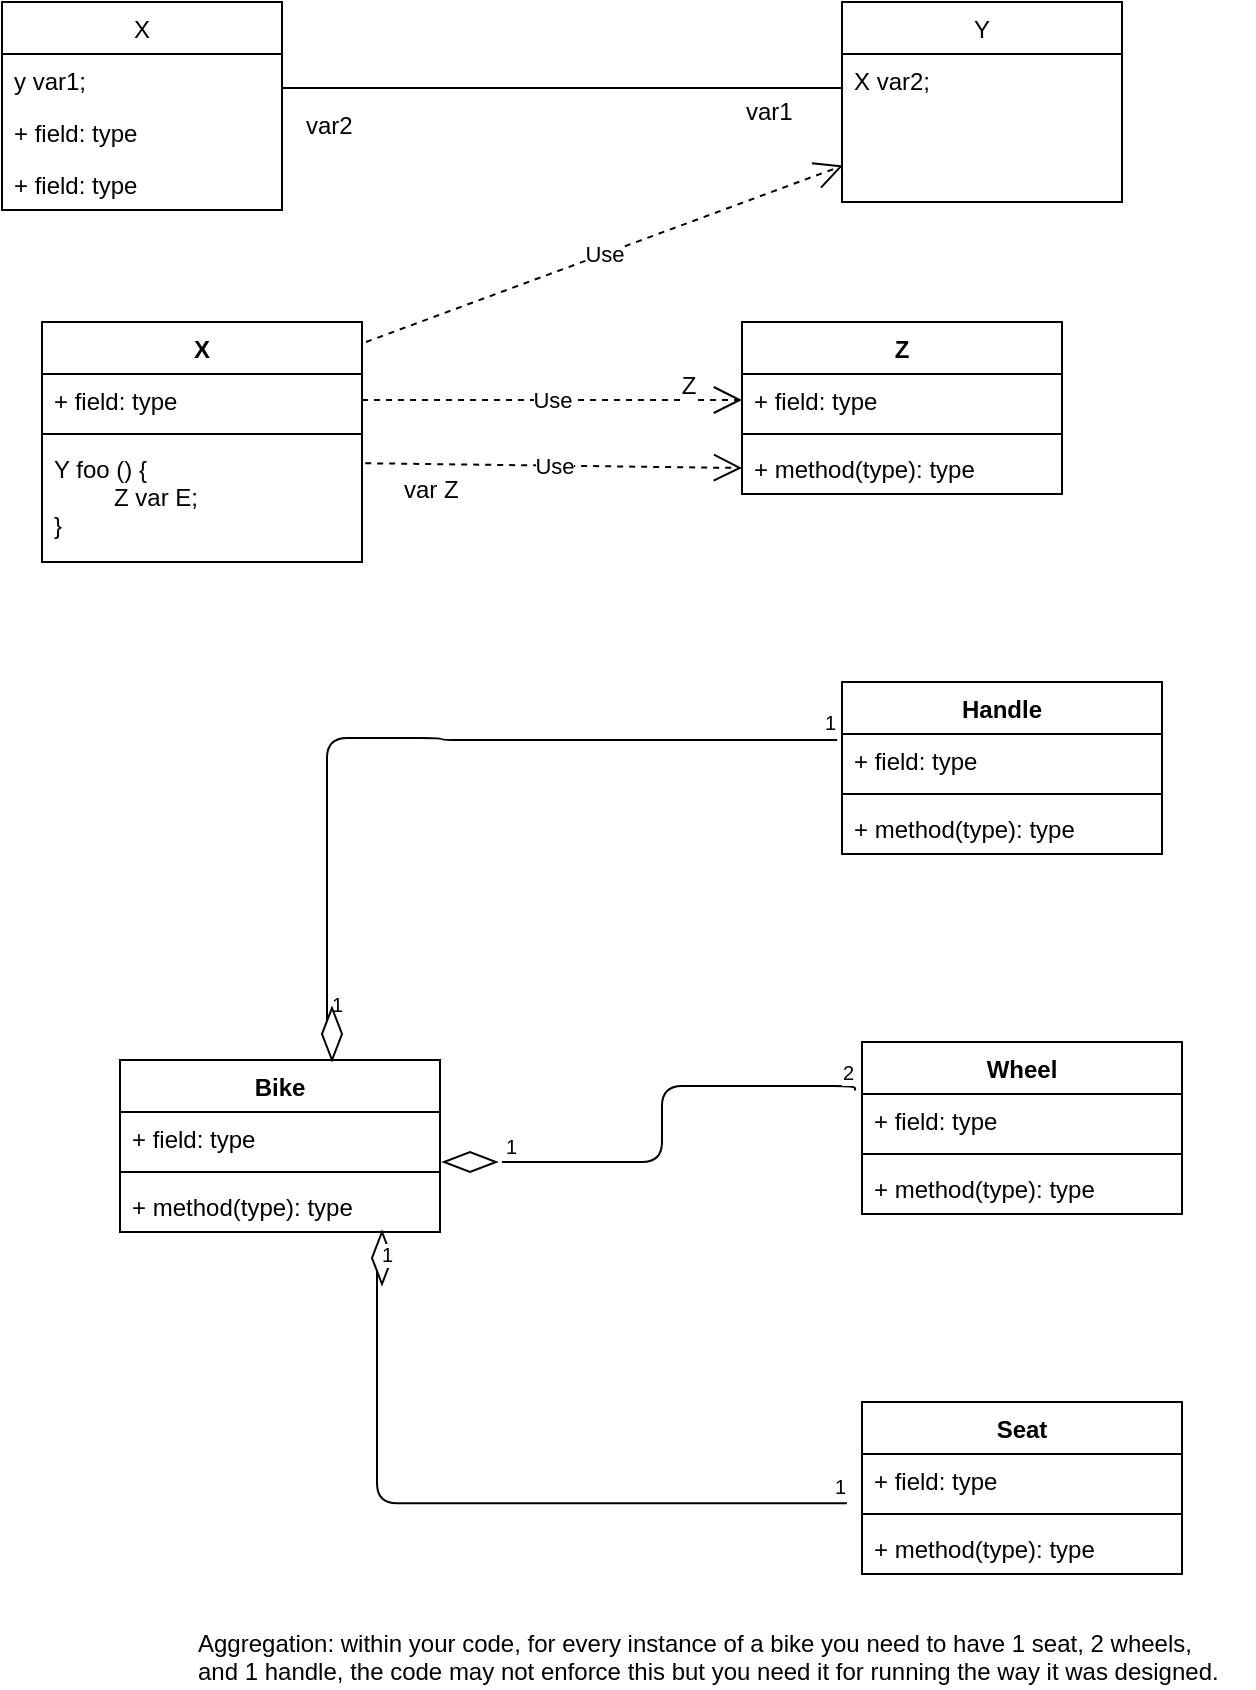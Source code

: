 <mxfile pages="7" version="11.2.8" type="google"><diagram id="dlC4zOloXfSPz6R8f68a" name="Page-1"><mxGraphModel dx="509" dy="533" grid="1" gridSize="10" guides="1" tooltips="1" connect="1" arrows="1" fold="1" page="1" pageScale="1" pageWidth="827" pageHeight="1169" math="0" shadow="0"><root><mxCell id="0"/><mxCell id="1" parent="0"/><mxCell id="YvRUDkbBd1C9yKw31vyy-3" value="X" style="swimlane;fontStyle=0;childLayout=stackLayout;horizontal=1;startSize=26;fillColor=none;horizontalStack=0;resizeParent=1;resizeParentMax=0;resizeLast=0;collapsible=1;marginBottom=0;" parent="1" vertex="1"><mxGeometry x="110" y="50" width="140" height="104" as="geometry"/></mxCell><mxCell id="YvRUDkbBd1C9yKw31vyy-4" value="y var1;" style="text;strokeColor=none;fillColor=none;align=left;verticalAlign=top;spacingLeft=4;spacingRight=4;overflow=hidden;rotatable=0;points=[[0,0.5],[1,0.5]];portConstraint=eastwest;" parent="YvRUDkbBd1C9yKw31vyy-3" vertex="1"><mxGeometry y="26" width="140" height="26" as="geometry"/></mxCell><mxCell id="YvRUDkbBd1C9yKw31vyy-5" value="+ field: type" style="text;strokeColor=none;fillColor=none;align=left;verticalAlign=top;spacingLeft=4;spacingRight=4;overflow=hidden;rotatable=0;points=[[0,0.5],[1,0.5]];portConstraint=eastwest;" parent="YvRUDkbBd1C9yKw31vyy-3" vertex="1"><mxGeometry y="52" width="140" height="26" as="geometry"/></mxCell><mxCell id="YvRUDkbBd1C9yKw31vyy-6" value="+ field: type" style="text;strokeColor=none;fillColor=none;align=left;verticalAlign=top;spacingLeft=4;spacingRight=4;overflow=hidden;rotatable=0;points=[[0,0.5],[1,0.5]];portConstraint=eastwest;" parent="YvRUDkbBd1C9yKw31vyy-3" vertex="1"><mxGeometry y="78" width="140" height="26" as="geometry"/></mxCell><mxCell id="YvRUDkbBd1C9yKw31vyy-7" value="Y" style="swimlane;fontStyle=0;childLayout=stackLayout;horizontal=1;startSize=26;fillColor=none;horizontalStack=0;resizeParent=1;resizeParentMax=0;resizeLast=0;collapsible=1;marginBottom=0;" parent="1" vertex="1"><mxGeometry x="530" y="50" width="140" height="100" as="geometry"/></mxCell><mxCell id="YvRUDkbBd1C9yKw31vyy-9" value="X var2;" style="text;strokeColor=none;fillColor=none;align=left;verticalAlign=top;spacingLeft=4;spacingRight=4;overflow=hidden;rotatable=0;points=[[0,0.5],[1,0.5]];portConstraint=eastwest;" parent="YvRUDkbBd1C9yKw31vyy-7" vertex="1"><mxGeometry y="26" width="140" height="74" as="geometry"/></mxCell><mxCell id="YvRUDkbBd1C9yKw31vyy-14" value="var1" style="text;html=1;resizable=0;points=[];autosize=1;align=left;verticalAlign=top;spacingTop=-4;" parent="1" vertex="1"><mxGeometry x="480" y="95" width="40" height="20" as="geometry"/></mxCell><mxCell id="YvRUDkbBd1C9yKw31vyy-15" value="" style="line;strokeWidth=1;fillColor=none;align=left;verticalAlign=middle;spacingTop=-1;spacingLeft=3;spacingRight=3;rotatable=0;labelPosition=right;points=[];portConstraint=eastwest;" parent="1" vertex="1"><mxGeometry x="250" y="89" width="280" height="8" as="geometry"/></mxCell><mxCell id="YvRUDkbBd1C9yKw31vyy-16" value="var2" style="text;html=1;resizable=0;points=[];autosize=1;align=left;verticalAlign=top;spacingTop=-4;" parent="1" vertex="1"><mxGeometry x="260" y="102" width="40" height="20" as="geometry"/></mxCell><mxCell id="YvRUDkbBd1C9yKw31vyy-17" value="X" style="swimlane;fontStyle=1;align=center;verticalAlign=top;childLayout=stackLayout;horizontal=1;startSize=26;horizontalStack=0;resizeParent=1;resizeParentMax=0;resizeLast=0;collapsible=1;marginBottom=0;" parent="1" vertex="1"><mxGeometry x="130" y="210" width="160" height="120" as="geometry"/></mxCell><mxCell id="YvRUDkbBd1C9yKw31vyy-18" value="+ field: type" style="text;strokeColor=none;fillColor=none;align=left;verticalAlign=top;spacingLeft=4;spacingRight=4;overflow=hidden;rotatable=0;points=[[0,0.5],[1,0.5]];portConstraint=eastwest;" parent="YvRUDkbBd1C9yKw31vyy-17" vertex="1"><mxGeometry y="26" width="160" height="26" as="geometry"/></mxCell><mxCell id="YvRUDkbBd1C9yKw31vyy-19" value="" style="line;strokeWidth=1;fillColor=none;align=left;verticalAlign=middle;spacingTop=-1;spacingLeft=3;spacingRight=3;rotatable=0;labelPosition=right;points=[];portConstraint=eastwest;" parent="YvRUDkbBd1C9yKw31vyy-17" vertex="1"><mxGeometry y="52" width="160" height="8" as="geometry"/></mxCell><mxCell id="YvRUDkbBd1C9yKw31vyy-20" value="Y foo () {&#10;         Z var E;&#10;}" style="text;strokeColor=none;fillColor=none;align=left;verticalAlign=top;spacingLeft=4;spacingRight=4;overflow=hidden;rotatable=0;points=[[0,0.5],[1,0.5]];portConstraint=eastwest;" parent="YvRUDkbBd1C9yKw31vyy-17" vertex="1"><mxGeometry y="60" width="160" height="60" as="geometry"/></mxCell><mxCell id="YvRUDkbBd1C9yKw31vyy-21" value="Z" style="swimlane;fontStyle=1;align=center;verticalAlign=top;childLayout=stackLayout;horizontal=1;startSize=26;horizontalStack=0;resizeParent=1;resizeParentMax=0;resizeLast=0;collapsible=1;marginBottom=0;" parent="1" vertex="1"><mxGeometry x="480" y="210" width="160" height="86" as="geometry"/></mxCell><mxCell id="YvRUDkbBd1C9yKw31vyy-22" value="+ field: type" style="text;strokeColor=none;fillColor=none;align=left;verticalAlign=top;spacingLeft=4;spacingRight=4;overflow=hidden;rotatable=0;points=[[0,0.5],[1,0.5]];portConstraint=eastwest;" parent="YvRUDkbBd1C9yKw31vyy-21" vertex="1"><mxGeometry y="26" width="160" height="26" as="geometry"/></mxCell><mxCell id="YvRUDkbBd1C9yKw31vyy-23" value="" style="line;strokeWidth=1;fillColor=none;align=left;verticalAlign=middle;spacingTop=-1;spacingLeft=3;spacingRight=3;rotatable=0;labelPosition=right;points=[];portConstraint=eastwest;" parent="YvRUDkbBd1C9yKw31vyy-21" vertex="1"><mxGeometry y="52" width="160" height="8" as="geometry"/></mxCell><mxCell id="YvRUDkbBd1C9yKw31vyy-24" value="+ method(type): type" style="text;strokeColor=none;fillColor=none;align=left;verticalAlign=top;spacingLeft=4;spacingRight=4;overflow=hidden;rotatable=0;points=[[0,0.5],[1,0.5]];portConstraint=eastwest;" parent="YvRUDkbBd1C9yKw31vyy-21" vertex="1"><mxGeometry y="60" width="160" height="26" as="geometry"/></mxCell><mxCell id="YvRUDkbBd1C9yKw31vyy-25" value="Use" style="endArrow=open;endSize=12;dashed=1;html=1;entryX=0;entryY=0.5;entryDx=0;entryDy=0;exitX=1.01;exitY=0.177;exitDx=0;exitDy=0;exitPerimeter=0;fontColor=#000000;labelBackgroundColor=#FFFFFF;" parent="1" source="YvRUDkbBd1C9yKw31vyy-20" target="YvRUDkbBd1C9yKw31vyy-24" edge="1"><mxGeometry width="160" relative="1" as="geometry"><mxPoint x="290" y="270" as="sourcePoint"/><mxPoint x="450" y="270" as="targetPoint"/></mxGeometry></mxCell><mxCell id="YvRUDkbBd1C9yKw31vyy-26" value="var Z" style="text;html=1;resizable=0;points=[];autosize=1;align=left;verticalAlign=top;spacingTop=-4;" parent="1" vertex="1"><mxGeometry x="309" y="284" width="40" height="20" as="geometry"/></mxCell><mxCell id="YvRUDkbBd1C9yKw31vyy-27" value="Use" style="endArrow=open;endSize=12;dashed=1;html=1;entryX=0;entryY=0.5;entryDx=0;entryDy=0;exitX=1;exitY=0.5;exitDx=0;exitDy=0;" parent="1" source="YvRUDkbBd1C9yKw31vyy-18" target="YvRUDkbBd1C9yKw31vyy-22" edge="1"><mxGeometry width="160" relative="1" as="geometry"><mxPoint x="290" y="240" as="sourcePoint"/><mxPoint x="450" y="240" as="targetPoint"/></mxGeometry></mxCell><mxCell id="YvRUDkbBd1C9yKw31vyy-28" value="Z" style="text;html=1;resizable=0;points=[];align=center;verticalAlign=middle;labelBackgroundColor=#ffffff;" parent="YvRUDkbBd1C9yKw31vyy-27" vertex="1" connectable="0"><mxGeometry x="0.709" y="7" relative="1" as="geometry"><mxPoint as="offset"/></mxGeometry></mxCell><mxCell id="YvRUDkbBd1C9yKw31vyy-29" value="Use" style="endArrow=open;endSize=12;dashed=1;html=1;labelBackgroundColor=#FFFFFF;fontColor=#000000;entryX=-0.011;entryY=0.754;entryDx=0;entryDy=0;entryPerimeter=0;" parent="1" edge="1"><mxGeometry width="160" relative="1" as="geometry"><mxPoint x="292" y="220" as="sourcePoint"/><mxPoint x="530.46" y="131.796" as="targetPoint"/></mxGeometry></mxCell><mxCell id="YvRUDkbBd1C9yKw31vyy-30" value="Bike" style="swimlane;fontStyle=1;align=center;verticalAlign=top;childLayout=stackLayout;horizontal=1;startSize=26;horizontalStack=0;resizeParent=1;resizeParentMax=0;resizeLast=0;collapsible=1;marginBottom=0;fontColor=#000000;" parent="1" vertex="1"><mxGeometry x="169" y="579" width="160" height="86" as="geometry"/></mxCell><mxCell id="YvRUDkbBd1C9yKw31vyy-31" value="+ field: type" style="text;strokeColor=none;fillColor=none;align=left;verticalAlign=top;spacingLeft=4;spacingRight=4;overflow=hidden;rotatable=0;points=[[0,0.5],[1,0.5]];portConstraint=eastwest;" parent="YvRUDkbBd1C9yKw31vyy-30" vertex="1"><mxGeometry y="26" width="160" height="26" as="geometry"/></mxCell><mxCell id="YvRUDkbBd1C9yKw31vyy-32" value="" style="line;strokeWidth=1;fillColor=none;align=left;verticalAlign=middle;spacingTop=-1;spacingLeft=3;spacingRight=3;rotatable=0;labelPosition=right;points=[];portConstraint=eastwest;" parent="YvRUDkbBd1C9yKw31vyy-30" vertex="1"><mxGeometry y="52" width="160" height="8" as="geometry"/></mxCell><mxCell id="YvRUDkbBd1C9yKw31vyy-33" value="+ method(type): type" style="text;strokeColor=none;fillColor=none;align=left;verticalAlign=top;spacingLeft=4;spacingRight=4;overflow=hidden;rotatable=0;points=[[0,0.5],[1,0.5]];portConstraint=eastwest;" parent="YvRUDkbBd1C9yKw31vyy-30" vertex="1"><mxGeometry y="60" width="160" height="26" as="geometry"/></mxCell><mxCell id="YvRUDkbBd1C9yKw31vyy-34" value="Handle" style="swimlane;fontStyle=1;align=center;verticalAlign=top;childLayout=stackLayout;horizontal=1;startSize=26;horizontalStack=0;resizeParent=1;resizeParentMax=0;resizeLast=0;collapsible=1;marginBottom=0;fontColor=#000000;" parent="1" vertex="1"><mxGeometry x="530" y="390" width="160" height="86" as="geometry"/></mxCell><mxCell id="YvRUDkbBd1C9yKw31vyy-35" value="+ field: type" style="text;strokeColor=none;fillColor=none;align=left;verticalAlign=top;spacingLeft=4;spacingRight=4;overflow=hidden;rotatable=0;points=[[0,0.5],[1,0.5]];portConstraint=eastwest;" parent="YvRUDkbBd1C9yKw31vyy-34" vertex="1"><mxGeometry y="26" width="160" height="26" as="geometry"/></mxCell><mxCell id="YvRUDkbBd1C9yKw31vyy-36" value="" style="line;strokeWidth=1;fillColor=none;align=left;verticalAlign=middle;spacingTop=-1;spacingLeft=3;spacingRight=3;rotatable=0;labelPosition=right;points=[];portConstraint=eastwest;" parent="YvRUDkbBd1C9yKw31vyy-34" vertex="1"><mxGeometry y="52" width="160" height="8" as="geometry"/></mxCell><mxCell id="YvRUDkbBd1C9yKw31vyy-37" value="+ method(type): type" style="text;strokeColor=none;fillColor=none;align=left;verticalAlign=top;spacingLeft=4;spacingRight=4;overflow=hidden;rotatable=0;points=[[0,0.5],[1,0.5]];portConstraint=eastwest;" parent="YvRUDkbBd1C9yKw31vyy-34" vertex="1"><mxGeometry y="60" width="160" height="26" as="geometry"/></mxCell><mxCell id="YvRUDkbBd1C9yKw31vyy-38" value="Wheel" style="swimlane;fontStyle=1;align=center;verticalAlign=top;childLayout=stackLayout;horizontal=1;startSize=26;horizontalStack=0;resizeParent=1;resizeParentMax=0;resizeLast=0;collapsible=1;marginBottom=0;fontColor=#000000;" parent="1" vertex="1"><mxGeometry x="540" y="570" width="160" height="86" as="geometry"/></mxCell><mxCell id="YvRUDkbBd1C9yKw31vyy-39" value="+ field: type" style="text;strokeColor=none;fillColor=none;align=left;verticalAlign=top;spacingLeft=4;spacingRight=4;overflow=hidden;rotatable=0;points=[[0,0.5],[1,0.5]];portConstraint=eastwest;" parent="YvRUDkbBd1C9yKw31vyy-38" vertex="1"><mxGeometry y="26" width="160" height="26" as="geometry"/></mxCell><mxCell id="YvRUDkbBd1C9yKw31vyy-40" value="" style="line;strokeWidth=1;fillColor=none;align=left;verticalAlign=middle;spacingTop=-1;spacingLeft=3;spacingRight=3;rotatable=0;labelPosition=right;points=[];portConstraint=eastwest;" parent="YvRUDkbBd1C9yKw31vyy-38" vertex="1"><mxGeometry y="52" width="160" height="8" as="geometry"/></mxCell><mxCell id="YvRUDkbBd1C9yKw31vyy-41" value="+ method(type): type" style="text;strokeColor=none;fillColor=none;align=left;verticalAlign=top;spacingLeft=4;spacingRight=4;overflow=hidden;rotatable=0;points=[[0,0.5],[1,0.5]];portConstraint=eastwest;" parent="YvRUDkbBd1C9yKw31vyy-38" vertex="1"><mxGeometry y="60" width="160" height="26" as="geometry"/></mxCell><mxCell id="YvRUDkbBd1C9yKw31vyy-42" value="Seat" style="swimlane;fontStyle=1;align=center;verticalAlign=top;childLayout=stackLayout;horizontal=1;startSize=26;horizontalStack=0;resizeParent=1;resizeParentMax=0;resizeLast=0;collapsible=1;marginBottom=0;fontColor=#000000;" parent="1" vertex="1"><mxGeometry x="540" y="750" width="160" height="86" as="geometry"/></mxCell><mxCell id="YvRUDkbBd1C9yKw31vyy-43" value="+ field: type" style="text;strokeColor=none;fillColor=none;align=left;verticalAlign=top;spacingLeft=4;spacingRight=4;overflow=hidden;rotatable=0;points=[[0,0.5],[1,0.5]];portConstraint=eastwest;" parent="YvRUDkbBd1C9yKw31vyy-42" vertex="1"><mxGeometry y="26" width="160" height="26" as="geometry"/></mxCell><mxCell id="YvRUDkbBd1C9yKw31vyy-44" value="" style="line;strokeWidth=1;fillColor=none;align=left;verticalAlign=middle;spacingTop=-1;spacingLeft=3;spacingRight=3;rotatable=0;labelPosition=right;points=[];portConstraint=eastwest;" parent="YvRUDkbBd1C9yKw31vyy-42" vertex="1"><mxGeometry y="52" width="160" height="8" as="geometry"/></mxCell><mxCell id="YvRUDkbBd1C9yKw31vyy-45" value="+ method(type): type" style="text;strokeColor=none;fillColor=none;align=left;verticalAlign=top;spacingLeft=4;spacingRight=4;overflow=hidden;rotatable=0;points=[[0,0.5],[1,0.5]];portConstraint=eastwest;" parent="YvRUDkbBd1C9yKw31vyy-42" vertex="1"><mxGeometry y="60" width="160" height="26" as="geometry"/></mxCell><mxCell id="YvRUDkbBd1C9yKw31vyy-46" value="" style="endArrow=none;html=1;edgeStyle=orthogonalEdgeStyle;labelBackgroundColor=#FFFFFF;fontColor=#000000;entryX=-0.015;entryY=0.115;entryDx=0;entryDy=0;entryPerimeter=0;exitX=0;exitY=0;exitDx=0;exitDy=0;" parent="1" source="YvRUDkbBd1C9yKw31vyy-56" target="YvRUDkbBd1C9yKw31vyy-35" edge="1"><mxGeometry relative="1" as="geometry"><mxPoint x="280" y="550" as="sourcePoint"/><mxPoint x="500" y="418" as="targetPoint"/><Array as="points"><mxPoint x="273" y="418"/><mxPoint x="330" y="418"/><mxPoint x="330" y="419"/></Array></mxGeometry></mxCell><mxCell id="YvRUDkbBd1C9yKw31vyy-47" value="1" style="resizable=0;html=1;align=left;verticalAlign=bottom;labelBackgroundColor=#ffffff;fontSize=10;" parent="YvRUDkbBd1C9yKw31vyy-46" connectable="0" vertex="1"><mxGeometry x="-1" relative="1" as="geometry"/></mxCell><mxCell id="YvRUDkbBd1C9yKw31vyy-48" value="1" style="resizable=0;html=1;align=right;verticalAlign=bottom;labelBackgroundColor=#ffffff;fontSize=10;" parent="YvRUDkbBd1C9yKw31vyy-46" connectable="0" vertex="1"><mxGeometry x="1" relative="1" as="geometry"/></mxCell><mxCell id="YvRUDkbBd1C9yKw31vyy-49" value="" style="endArrow=none;html=1;edgeStyle=orthogonalEdgeStyle;labelBackgroundColor=#FFFFFF;fontColor=#000000;entryX=-0.022;entryY=-0.069;entryDx=0;entryDy=0;entryPerimeter=0;" parent="1" target="YvRUDkbBd1C9yKw31vyy-39" edge="1"><mxGeometry relative="1" as="geometry"><mxPoint x="360" y="630" as="sourcePoint"/><mxPoint x="510" y="592" as="targetPoint"/><Array as="points"><mxPoint x="440" y="630"/><mxPoint x="440" y="592"/><mxPoint x="536" y="592"/></Array></mxGeometry></mxCell><mxCell id="YvRUDkbBd1C9yKw31vyy-50" value="1" style="resizable=0;html=1;align=left;verticalAlign=bottom;labelBackgroundColor=#ffffff;fontSize=10;" parent="YvRUDkbBd1C9yKw31vyy-49" connectable="0" vertex="1"><mxGeometry x="-1" relative="1" as="geometry"/></mxCell><mxCell id="YvRUDkbBd1C9yKw31vyy-51" value="2" style="resizable=0;html=1;align=right;verticalAlign=bottom;labelBackgroundColor=#ffffff;fontSize=10;" parent="YvRUDkbBd1C9yKw31vyy-49" connectable="0" vertex="1"><mxGeometry x="1" relative="1" as="geometry"/></mxCell><mxCell id="YvRUDkbBd1C9yKw31vyy-56" value="" style="rhombus;whiteSpace=wrap;html=1;fontColor=#000000;" parent="1" vertex="1"><mxGeometry x="270" y="553" width="10" height="26" as="geometry"/></mxCell><mxCell id="YvRUDkbBd1C9yKw31vyy-63" value="" style="rhombus;whiteSpace=wrap;html=1;fontColor=#000000;rotation=90;" parent="1" vertex="1"><mxGeometry x="339" y="617" width="10" height="26" as="geometry"/></mxCell><mxCell id="YvRUDkbBd1C9yKw31vyy-67" value="" style="rhombus;whiteSpace=wrap;html=1;fontColor=#000000;rotation=0;" parent="1" vertex="1"><mxGeometry x="295" y="665" width="10" height="26" as="geometry"/></mxCell><mxCell id="YvRUDkbBd1C9yKw31vyy-78" value="" style="endArrow=none;html=1;edgeStyle=orthogonalEdgeStyle;labelBackgroundColor=#FFFFFF;fontColor=#000000;exitX=0;exitY=1;exitDx=0;exitDy=0;entryX=-0.047;entryY=0.946;entryDx=0;entryDy=0;entryPerimeter=0;" parent="1" source="YvRUDkbBd1C9yKw31vyy-67" target="YvRUDkbBd1C9yKw31vyy-43" edge="1"><mxGeometry relative="1" as="geometry"><mxPoint x="310" y="710" as="sourcePoint"/><mxPoint x="470" y="710" as="targetPoint"/></mxGeometry></mxCell><mxCell id="YvRUDkbBd1C9yKw31vyy-79" value="1" style="resizable=0;html=1;align=left;verticalAlign=bottom;labelBackgroundColor=#ffffff;fontSize=10;" parent="YvRUDkbBd1C9yKw31vyy-78" connectable="0" vertex="1"><mxGeometry x="-1" relative="1" as="geometry"/></mxCell><mxCell id="YvRUDkbBd1C9yKw31vyy-80" value="1" style="resizable=0;html=1;align=right;verticalAlign=bottom;labelBackgroundColor=#ffffff;fontSize=10;" parent="YvRUDkbBd1C9yKw31vyy-78" connectable="0" vertex="1"><mxGeometry x="1" relative="1" as="geometry"/></mxCell><mxCell id="YvRUDkbBd1C9yKw31vyy-81" value="Aggregation: within your code, for every instance of a bike you need to have 1 seat, 2 wheels,&lt;br&gt;and 1 handle, the code may not enforce this but you need it for running the way it was designed." style="text;html=1;resizable=0;points=[];autosize=1;align=left;verticalAlign=top;spacingTop=-4;fontColor=#000000;" parent="1" vertex="1"><mxGeometry x="206" y="861" width="530" height="30" as="geometry"/></mxCell></root></mxGraphModel></diagram><diagram id="ZOxV8dizZdsuim_OY0A3" name="Page-2"><mxGraphModel dx="1038" dy="550" grid="1" gridSize="10" guides="1" tooltips="1" connect="1" arrows="1" fold="1" page="1" pageScale="1" pageWidth="827" pageHeight="1169" math="0" shadow="0"><root><mxCell id="ZiT3bM8ay03VS5DeDtBO-0"/><mxCell id="ZiT3bM8ay03VS5DeDtBO-1" parent="ZiT3bM8ay03VS5DeDtBO-0"/><mxCell id="ZiT3bM8ay03VS5DeDtBO-2" value="Shape" style="swimlane;fontStyle=1;align=center;verticalAlign=top;childLayout=stackLayout;horizontal=1;startSize=26;horizontalStack=0;resizeParent=1;resizeParentMax=0;resizeLast=0;collapsible=1;marginBottom=0;fontColor=#000000;" vertex="1" parent="ZiT3bM8ay03VS5DeDtBO-1"><mxGeometry x="320" y="40" width="160" height="86" as="geometry"/></mxCell><mxCell id="ZiT3bM8ay03VS5DeDtBO-3" value="+ field: type" style="text;strokeColor=none;fillColor=none;align=left;verticalAlign=top;spacingLeft=4;spacingRight=4;overflow=hidden;rotatable=0;points=[[0,0.5],[1,0.5]];portConstraint=eastwest;" vertex="1" parent="ZiT3bM8ay03VS5DeDtBO-2"><mxGeometry y="26" width="160" height="26" as="geometry"/></mxCell><mxCell id="ZiT3bM8ay03VS5DeDtBO-4" value="" style="line;strokeWidth=1;fillColor=none;align=left;verticalAlign=middle;spacingTop=-1;spacingLeft=3;spacingRight=3;rotatable=0;labelPosition=right;points=[];portConstraint=eastwest;" vertex="1" parent="ZiT3bM8ay03VS5DeDtBO-2"><mxGeometry y="52" width="160" height="8" as="geometry"/></mxCell><mxCell id="ZiT3bM8ay03VS5DeDtBO-5" value="+ method(type): type" style="text;strokeColor=none;fillColor=none;align=left;verticalAlign=top;spacingLeft=4;spacingRight=4;overflow=hidden;rotatable=0;points=[[0,0.5],[1,0.5]];portConstraint=eastwest;" vertex="1" parent="ZiT3bM8ay03VS5DeDtBO-2"><mxGeometry y="60" width="160" height="26" as="geometry"/></mxCell><mxCell id="ZiT3bM8ay03VS5DeDtBO-6" value="Circle" style="swimlane;fontStyle=1;align=center;verticalAlign=top;childLayout=stackLayout;horizontal=1;startSize=26;horizontalStack=0;resizeParent=1;resizeParentMax=0;resizeLast=0;collapsible=1;marginBottom=0;fontColor=#000000;" vertex="1" parent="ZiT3bM8ay03VS5DeDtBO-1"><mxGeometry x="50" y="220" width="160" height="86" as="geometry"/></mxCell><mxCell id="ZiT3bM8ay03VS5DeDtBO-7" value="+ field: type" style="text;strokeColor=none;fillColor=none;align=left;verticalAlign=top;spacingLeft=4;spacingRight=4;overflow=hidden;rotatable=0;points=[[0,0.5],[1,0.5]];portConstraint=eastwest;" vertex="1" parent="ZiT3bM8ay03VS5DeDtBO-6"><mxGeometry y="26" width="160" height="26" as="geometry"/></mxCell><mxCell id="ZiT3bM8ay03VS5DeDtBO-8" value="" style="line;strokeWidth=1;fillColor=none;align=left;verticalAlign=middle;spacingTop=-1;spacingLeft=3;spacingRight=3;rotatable=0;labelPosition=right;points=[];portConstraint=eastwest;" vertex="1" parent="ZiT3bM8ay03VS5DeDtBO-6"><mxGeometry y="52" width="160" height="8" as="geometry"/></mxCell><mxCell id="ZiT3bM8ay03VS5DeDtBO-9" value="+ method(type): type" style="text;strokeColor=none;fillColor=none;align=left;verticalAlign=top;spacingLeft=4;spacingRight=4;overflow=hidden;rotatable=0;points=[[0,0.5],[1,0.5]];portConstraint=eastwest;" vertex="1" parent="ZiT3bM8ay03VS5DeDtBO-6"><mxGeometry y="60" width="160" height="26" as="geometry"/></mxCell><mxCell id="ZiT3bM8ay03VS5DeDtBO-10" value="Rectangle" style="swimlane;fontStyle=1;align=center;verticalAlign=top;childLayout=stackLayout;horizontal=1;startSize=26;horizontalStack=0;resizeParent=1;resizeParentMax=0;resizeLast=0;collapsible=1;marginBottom=0;fontColor=#000000;" vertex="1" parent="ZiT3bM8ay03VS5DeDtBO-1"><mxGeometry x="320" y="220" width="160" height="86" as="geometry"/></mxCell><mxCell id="ZiT3bM8ay03VS5DeDtBO-11" value="+ field: type" style="text;strokeColor=none;fillColor=none;align=left;verticalAlign=top;spacingLeft=4;spacingRight=4;overflow=hidden;rotatable=0;points=[[0,0.5],[1,0.5]];portConstraint=eastwest;" vertex="1" parent="ZiT3bM8ay03VS5DeDtBO-10"><mxGeometry y="26" width="160" height="26" as="geometry"/></mxCell><mxCell id="ZiT3bM8ay03VS5DeDtBO-12" value="" style="line;strokeWidth=1;fillColor=none;align=left;verticalAlign=middle;spacingTop=-1;spacingLeft=3;spacingRight=3;rotatable=0;labelPosition=right;points=[];portConstraint=eastwest;" vertex="1" parent="ZiT3bM8ay03VS5DeDtBO-10"><mxGeometry y="52" width="160" height="8" as="geometry"/></mxCell><mxCell id="ZiT3bM8ay03VS5DeDtBO-13" value="+ method(type): type" style="text;strokeColor=none;fillColor=none;align=left;verticalAlign=top;spacingLeft=4;spacingRight=4;overflow=hidden;rotatable=0;points=[[0,0.5],[1,0.5]];portConstraint=eastwest;" vertex="1" parent="ZiT3bM8ay03VS5DeDtBO-10"><mxGeometry y="60" width="160" height="26" as="geometry"/></mxCell><mxCell id="ZiT3bM8ay03VS5DeDtBO-14" value="Triangle" style="swimlane;fontStyle=1;align=center;verticalAlign=top;childLayout=stackLayout;horizontal=1;startSize=26;horizontalStack=0;resizeParent=1;resizeParentMax=0;resizeLast=0;collapsible=1;marginBottom=0;fontColor=#000000;" vertex="1" parent="ZiT3bM8ay03VS5DeDtBO-1"><mxGeometry x="630" y="220" width="160" height="86" as="geometry"/></mxCell><mxCell id="ZiT3bM8ay03VS5DeDtBO-15" value="+ field: type" style="text;strokeColor=none;fillColor=none;align=left;verticalAlign=top;spacingLeft=4;spacingRight=4;overflow=hidden;rotatable=0;points=[[0,0.5],[1,0.5]];portConstraint=eastwest;" vertex="1" parent="ZiT3bM8ay03VS5DeDtBO-14"><mxGeometry y="26" width="160" height="26" as="geometry"/></mxCell><mxCell id="ZiT3bM8ay03VS5DeDtBO-16" value="" style="line;strokeWidth=1;fillColor=none;align=left;verticalAlign=middle;spacingTop=-1;spacingLeft=3;spacingRight=3;rotatable=0;labelPosition=right;points=[];portConstraint=eastwest;" vertex="1" parent="ZiT3bM8ay03VS5DeDtBO-14"><mxGeometry y="52" width="160" height="8" as="geometry"/></mxCell><mxCell id="ZiT3bM8ay03VS5DeDtBO-17" value="+ method(type): type" style="text;strokeColor=none;fillColor=none;align=left;verticalAlign=top;spacingLeft=4;spacingRight=4;overflow=hidden;rotatable=0;points=[[0,0.5],[1,0.5]];portConstraint=eastwest;" vertex="1" parent="ZiT3bM8ay03VS5DeDtBO-14"><mxGeometry y="60" width="160" height="26" as="geometry"/></mxCell><mxCell id="ZiT3bM8ay03VS5DeDtBO-18" value="Square" style="swimlane;fontStyle=1;align=center;verticalAlign=top;childLayout=stackLayout;horizontal=1;startSize=26;horizontalStack=0;resizeParent=1;resizeParentMax=0;resizeLast=0;collapsible=1;marginBottom=0;fontColor=#000000;" vertex="1" parent="ZiT3bM8ay03VS5DeDtBO-1"><mxGeometry x="320" y="380" width="160" height="86" as="geometry"/></mxCell><mxCell id="ZiT3bM8ay03VS5DeDtBO-19" value="+ field: type" style="text;strokeColor=none;fillColor=none;align=left;verticalAlign=top;spacingLeft=4;spacingRight=4;overflow=hidden;rotatable=0;points=[[0,0.5],[1,0.5]];portConstraint=eastwest;" vertex="1" parent="ZiT3bM8ay03VS5DeDtBO-18"><mxGeometry y="26" width="160" height="26" as="geometry"/></mxCell><mxCell id="ZiT3bM8ay03VS5DeDtBO-20" value="" style="line;strokeWidth=1;fillColor=none;align=left;verticalAlign=middle;spacingTop=-1;spacingLeft=3;spacingRight=3;rotatable=0;labelPosition=right;points=[];portConstraint=eastwest;" vertex="1" parent="ZiT3bM8ay03VS5DeDtBO-18"><mxGeometry y="52" width="160" height="8" as="geometry"/></mxCell><mxCell id="ZiT3bM8ay03VS5DeDtBO-21" value="+ method(type): type" style="text;strokeColor=none;fillColor=none;align=left;verticalAlign=top;spacingLeft=4;spacingRight=4;overflow=hidden;rotatable=0;points=[[0,0.5],[1,0.5]];portConstraint=eastwest;" vertex="1" parent="ZiT3bM8ay03VS5DeDtBO-18"><mxGeometry y="60" width="160" height="26" as="geometry"/></mxCell><mxCell id="ZiT3bM8ay03VS5DeDtBO-22" value="Extends" style="endArrow=block;endSize=16;endFill=0;html=1;labelBackgroundColor=#FFFFFF;fontColor=#000000;entryX=0.492;entryY=1.1;entryDx=0;entryDy=0;entryPerimeter=0;" edge="1" parent="ZiT3bM8ay03VS5DeDtBO-1" source="ZiT3bM8ay03VS5DeDtBO-10" target="ZiT3bM8ay03VS5DeDtBO-5"><mxGeometry width="160" relative="1" as="geometry"><mxPoint x="120" y="400" as="sourcePoint"/><mxPoint x="280" y="400" as="targetPoint"/><Array as="points"><mxPoint x="399" y="190"/></Array></mxGeometry></mxCell><mxCell id="ZiT3bM8ay03VS5DeDtBO-23" value="" style="endArrow=none;html=1;labelBackgroundColor=#FFFFFF;fontColor=#000000;exitX=0.455;exitY=-0.067;exitDx=0;exitDy=0;exitPerimeter=0;entryX=0.455;entryY=0.044;entryDx=0;entryDy=0;entryPerimeter=0;" edge="1" parent="ZiT3bM8ay03VS5DeDtBO-1" source="ZiT3bM8ay03VS5DeDtBO-6" target="ZiT3bM8ay03VS5DeDtBO-14"><mxGeometry width="50" height="50" relative="1" as="geometry"><mxPoint x="110" y="200" as="sourcePoint"/><mxPoint x="680" y="180" as="targetPoint"/><Array as="points"><mxPoint x="260" y="180"/><mxPoint x="520" y="180"/></Array></mxGeometry></mxCell><mxCell id="ZiT3bM8ay03VS5DeDtBO-24" value="" style="endArrow=block;endSize=16;endFill=0;html=1;labelBackgroundColor=#FFFFFF;fontColor=#000000;exitX=0.5;exitY=0;exitDx=0;exitDy=0;" edge="1" parent="ZiT3bM8ay03VS5DeDtBO-1" source="ZiT3bM8ay03VS5DeDtBO-18"><mxGeometry width="160" relative="1" as="geometry"><mxPoint x="200" y="360" as="sourcePoint"/><mxPoint x="400" y="310" as="targetPoint"/></mxGeometry></mxCell><mxCell id="ZiT3bM8ay03VS5DeDtBO-30" value="The assumption is that these classes are concrete&lt;br&gt;if the class is Abstract put a capital A next to the&amp;nbsp;&lt;br&gt;name of the class, or put the name in italics. You can also&lt;br&gt;attach a comment to the class." style="text;html=1;resizable=0;points=[];autosize=1;align=left;verticalAlign=top;spacingTop=-4;fontColor=#000000;" vertex="1" parent="ZiT3bM8ay03VS5DeDtBO-1"><mxGeometry x="490" y="36" width="320" height="60" as="geometry"/></mxCell></root></mxGraphModel></diagram><diagram id="cJhQUFo332ZCABQ5TY_f" name="Page-3"><mxGraphModel dx="1038" dy="550" grid="1" gridSize="10" guides="1" tooltips="1" connect="1" arrows="1" fold="1" page="1" pageScale="1" pageWidth="827" pageHeight="1169" math="0" shadow="0"><root><mxCell id="HSzqwHv3VPFwDxH48Dxa-0"/><mxCell id="HSzqwHv3VPFwDxH48Dxa-1" parent="HSzqwHv3VPFwDxH48Dxa-0"/><mxCell id="HSzqwHv3VPFwDxH48Dxa-2" value="A X" style="swimlane;fontStyle=1;align=center;verticalAlign=top;childLayout=stackLayout;horizontal=1;startSize=26;horizontalStack=0;resizeParent=1;resizeParentMax=0;resizeLast=0;collapsible=1;marginBottom=0;fontColor=#000000;" vertex="1" parent="HSzqwHv3VPFwDxH48Dxa-1"><mxGeometry x="100" y="40" width="160" height="86" as="geometry"/></mxCell><mxCell id="HSzqwHv3VPFwDxH48Dxa-3" value="+ field: type" style="text;strokeColor=none;fillColor=none;align=left;verticalAlign=top;spacingLeft=4;spacingRight=4;overflow=hidden;rotatable=0;points=[[0,0.5],[1,0.5]];portConstraint=eastwest;" vertex="1" parent="HSzqwHv3VPFwDxH48Dxa-2"><mxGeometry y="26" width="160" height="26" as="geometry"/></mxCell><mxCell id="HSzqwHv3VPFwDxH48Dxa-4" value="" style="line;strokeWidth=1;fillColor=none;align=left;verticalAlign=middle;spacingTop=-1;spacingLeft=3;spacingRight=3;rotatable=0;labelPosition=right;points=[];portConstraint=eastwest;" vertex="1" parent="HSzqwHv3VPFwDxH48Dxa-2"><mxGeometry y="52" width="160" height="8" as="geometry"/></mxCell><mxCell id="HSzqwHv3VPFwDxH48Dxa-5" value="+ method(type): type" style="text;strokeColor=none;fillColor=none;align=left;verticalAlign=top;spacingLeft=4;spacingRight=4;overflow=hidden;rotatable=0;points=[[0,0.5],[1,0.5]];portConstraint=eastwest;" vertex="1" parent="HSzqwHv3VPFwDxH48Dxa-2"><mxGeometry y="60" width="160" height="26" as="geometry"/></mxCell><mxCell id="HSzqwHv3VPFwDxH48Dxa-6" value="Y" style="swimlane;fontStyle=1;align=center;verticalAlign=top;childLayout=stackLayout;horizontal=1;startSize=26;horizontalStack=0;resizeParent=1;resizeParentMax=0;resizeLast=0;collapsible=1;marginBottom=0;fontColor=#000000;" vertex="1" parent="HSzqwHv3VPFwDxH48Dxa-1"><mxGeometry x="100" y="197" width="160" height="86" as="geometry"/></mxCell><mxCell id="HSzqwHv3VPFwDxH48Dxa-7" value="+ field: type" style="text;strokeColor=none;fillColor=none;align=left;verticalAlign=top;spacingLeft=4;spacingRight=4;overflow=hidden;rotatable=0;points=[[0,0.5],[1,0.5]];portConstraint=eastwest;" vertex="1" parent="HSzqwHv3VPFwDxH48Dxa-6"><mxGeometry y="26" width="160" height="26" as="geometry"/></mxCell><mxCell id="HSzqwHv3VPFwDxH48Dxa-8" value="" style="line;strokeWidth=1;fillColor=none;align=left;verticalAlign=middle;spacingTop=-1;spacingLeft=3;spacingRight=3;rotatable=0;labelPosition=right;points=[];portConstraint=eastwest;" vertex="1" parent="HSzqwHv3VPFwDxH48Dxa-6"><mxGeometry y="52" width="160" height="8" as="geometry"/></mxCell><mxCell id="HSzqwHv3VPFwDxH48Dxa-9" value="+ method(type): type" style="text;strokeColor=none;fillColor=none;align=left;verticalAlign=top;spacingLeft=4;spacingRight=4;overflow=hidden;rotatable=0;points=[[0,0.5],[1,0.5]];portConstraint=eastwest;" vertex="1" parent="HSzqwHv3VPFwDxH48Dxa-6"><mxGeometry y="60" width="160" height="26" as="geometry"/></mxCell><mxCell id="HSzqwHv3VPFwDxH48Dxa-10" value="" style="endArrow=block;endSize=16;endFill=0;html=1;labelBackgroundColor=#FFFFFF;fontColor=#000000;exitX=0.5;exitY=0;exitDx=0;exitDy=0;entryX=0.492;entryY=1.008;entryDx=0;entryDy=0;entryPerimeter=0;" edge="1" parent="HSzqwHv3VPFwDxH48Dxa-1" source="HSzqwHv3VPFwDxH48Dxa-6" target="HSzqwHv3VPFwDxH48Dxa-5"><mxGeometry width="160" relative="1" as="geometry"><mxPoint x="180" y="150" as="sourcePoint"/><mxPoint x="340" y="150" as="targetPoint"/></mxGeometry></mxCell><mxCell id="HSzqwHv3VPFwDxH48Dxa-11" value="An interface contains the method&lt;br&gt;signature, but does not contain&lt;br&gt;the implementation of the code.&lt;br&gt;Its a contract that you are going to&amp;nbsp;&lt;br&gt;implement a function into your&amp;nbsp;&lt;br&gt;code that&amp;nbsp;" style="text;html=1;resizable=0;points=[];autosize=1;align=left;verticalAlign=top;spacingTop=-4;fontColor=#000000;" vertex="1" parent="HSzqwHv3VPFwDxH48Dxa-1"><mxGeometry y="480" width="200" height="80" as="geometry"/></mxCell><mxCell id="HSzqwHv3VPFwDxH48Dxa-12" value="I Shoot" style="swimlane;fontStyle=3;align=center;verticalAlign=top;childLayout=stackLayout;horizontal=1;startSize=26;horizontalStack=0;resizeParent=1;resizeParentMax=0;resizeLast=0;collapsible=1;marginBottom=0;fontColor=#000000;" vertex="1" parent="HSzqwHv3VPFwDxH48Dxa-1"><mxGeometry x="370" y="20" width="160" height="100" as="geometry"/></mxCell><mxCell id="HSzqwHv3VPFwDxH48Dxa-13" value=" " style="text;strokeColor=none;fillColor=none;align=left;verticalAlign=top;spacingLeft=4;spacingRight=4;overflow=hidden;rotatable=0;points=[[0,0.5],[1,0.5]];portConstraint=eastwest;" vertex="1" parent="HSzqwHv3VPFwDxH48Dxa-12"><mxGeometry y="26" width="160" height="26" as="geometry"/></mxCell><mxCell id="HSzqwHv3VPFwDxH48Dxa-14" value="" style="line;strokeWidth=1;fillColor=none;align=left;verticalAlign=middle;spacingTop=-1;spacingLeft=3;spacingRight=3;rotatable=0;labelPosition=right;points=[];portConstraint=eastwest;" vertex="1" parent="HSzqwHv3VPFwDxH48Dxa-12"><mxGeometry y="52" width="160" height="8" as="geometry"/></mxCell><mxCell id="HSzqwHv3VPFwDxH48Dxa-15" value="foo ()&#10;shoot()" style="text;strokeColor=none;fillColor=none;align=left;verticalAlign=top;spacingLeft=4;spacingRight=4;overflow=hidden;rotatable=0;points=[[0,0.5],[1,0.5]];portConstraint=eastwest;" vertex="1" parent="HSzqwHv3VPFwDxH48Dxa-12"><mxGeometry y="60" width="160" height="40" as="geometry"/></mxCell><mxCell id="HSzqwHv3VPFwDxH48Dxa-16" value="&amp;lt;&amp;lt;Interface&amp;gt;&amp;gt;" style="text;html=1;resizable=0;points=[];autosize=1;align=left;verticalAlign=top;spacingTop=-4;fontColor=#000000;" vertex="1" parent="HSzqwHv3VPFwDxH48Dxa-1"><mxGeometry x="405" width="90" height="20" as="geometry"/></mxCell><mxCell id="HSzqwHv3VPFwDxH48Dxa-17" value="" style="endArrow=block;dashed=1;endFill=0;endSize=12;html=1;labelBackgroundColor=#FFFFFF;fontColor=#000000;entryX=0.505;entryY=1.115;entryDx=0;entryDy=0;entryPerimeter=0;" edge="1" parent="HSzqwHv3VPFwDxH48Dxa-1" target="HSzqwHv3VPFwDxH48Dxa-15"><mxGeometry width="160" relative="1" as="geometry"><mxPoint x="264" y="236" as="sourcePoint"/><mxPoint x="510" y="240" as="targetPoint"/><Array as="points"><mxPoint x="451" y="236"/></Array></mxGeometry></mxCell><mxCell id="HSzqwHv3VPFwDxH48Dxa-19" value="(Generalization)" style="text;html=1;resizable=0;points=[];autosize=1;align=left;verticalAlign=top;spacingTop=-4;fontColor=#000000;" vertex="1" parent="HSzqwHv3VPFwDxH48Dxa-1"><mxGeometry x="199" y="168" width="100" height="20" as="geometry"/></mxCell><mxCell id="HSzqwHv3VPFwDxH48Dxa-20" value="(Realization)" style="text;html=1;resizable=0;points=[];autosize=1;align=left;verticalAlign=top;spacingTop=-4;fontColor=#000000;" vertex="1" parent="HSzqwHv3VPFwDxH48Dxa-1"><mxGeometry x="363" y="211" width="80" height="20" as="geometry"/></mxCell><mxCell id="HSzqwHv3VPFwDxH48Dxa-21" value="«interface»&#10;I Shoot2" style="swimlane;fontStyle=0;childLayout=stackLayout;horizontal=1;startSize=26;fillColor=none;horizontalStack=0;resizeParent=1;resizeParentMax=0;resizeLast=0;collapsible=1;marginBottom=0;fontColor=#000000;" vertex="1" parent="HSzqwHv3VPFwDxH48Dxa-1"><mxGeometry x="630" y="25" width="140" height="52" as="geometry"/></mxCell><mxCell id="HSzqwHv3VPFwDxH48Dxa-22" value="shoot2 ()" style="text;strokeColor=none;fillColor=none;align=left;verticalAlign=top;spacingLeft=4;spacingRight=4;overflow=hidden;rotatable=0;points=[[0,0.5],[1,0.5]];portConstraint=eastwest;" vertex="1" parent="HSzqwHv3VPFwDxH48Dxa-21"><mxGeometry y="26" width="140" height="26" as="geometry"/></mxCell><mxCell id="HSzqwHv3VPFwDxH48Dxa-25" value="" style="endArrow=block;dashed=1;endFill=0;endSize=12;html=1;labelBackgroundColor=#FFFFFF;fontColor=#000000;entryX=0.497;entryY=0.985;entryDx=0;entryDy=0;entryPerimeter=0;" edge="1" parent="HSzqwHv3VPFwDxH48Dxa-1" target="HSzqwHv3VPFwDxH48Dxa-22"><mxGeometry width="160" relative="1" as="geometry"><mxPoint x="450" y="230" as="sourcePoint"/><mxPoint x="610" y="230" as="targetPoint"/><Array as="points"><mxPoint x="700" y="230"/></Array></mxGeometry></mxCell><mxCell id="HSzqwHv3VPFwDxH48Dxa-26" value="&amp;nbsp; &amp;nbsp; &amp;nbsp; &amp;nbsp; &amp;nbsp; &amp;nbsp; &amp;nbsp; &amp;nbsp; &amp;nbsp; &amp;nbsp; &amp;nbsp; Ax&lt;br&gt;function Y ( return param&amp;nbsp; &amp;nbsp; )&lt;br&gt;{&lt;br&gt;&amp;nbsp; &amp;nbsp; &amp;nbsp; asdf&lt;br&gt;&lt;br&gt;&amp;nbsp; &amp;nbsp; &amp;nbsp; asdf&lt;br&gt;}" style="text;html=1;resizable=0;points=[];autosize=1;align=left;verticalAlign=top;spacingTop=-4;fontColor=#000000;" vertex="1" parent="HSzqwHv3VPFwDxH48Dxa-1"><mxGeometry x="160" y="327" width="170" height="100" as="geometry"/></mxCell><mxCell id="HSzqwHv3VPFwDxH48Dxa-27" value="If you gave param type Ax it can take anything generalized from X&lt;br&gt;if you give it &lt;i&gt;shoot &lt;/i&gt;or &lt;i&gt;shoot2 &lt;/i&gt;then it can only be of type Y because only Y&lt;br&gt;realizes &lt;i&gt;shoot &lt;/i&gt;and &lt;i&gt;shoot2&lt;/i&gt;.&lt;br&gt;" style="text;html=1;resizable=0;points=[];autosize=1;align=left;verticalAlign=top;spacingTop=-4;fontColor=#000000;" vertex="1" parent="HSzqwHv3VPFwDxH48Dxa-1"><mxGeometry x="355" y="340" width="400" height="40" as="geometry"/></mxCell></root></mxGraphModel></diagram><diagram id="utUYE897McaAfmbpOu5N" name="Page-4"><mxGraphModel dx="1038" dy="550" grid="1" gridSize="10" guides="1" tooltips="1" connect="1" arrows="1" fold="1" page="1" pageScale="1" pageWidth="827" pageHeight="1169" math="0" shadow="0"><root><mxCell id="UCAJnlQRTgRbmzCAdxD3-0"/><mxCell id="UCAJnlQRTgRbmzCAdxD3-1" parent="UCAJnlQRTgRbmzCAdxD3-0"/><mxCell id="UCAJnlQRTgRbmzCAdxD3-2" value="X" style="swimlane;fontStyle=1;align=center;verticalAlign=top;childLayout=stackLayout;horizontal=1;startSize=26;horizontalStack=0;resizeParent=1;resizeParentMax=0;resizeLast=0;collapsible=1;marginBottom=0;fontColor=#000000;" vertex="1" parent="UCAJnlQRTgRbmzCAdxD3-1"><mxGeometry x="160" y="90" width="160" height="86" as="geometry"/></mxCell><mxCell id="UCAJnlQRTgRbmzCAdxD3-3" value="y var1;" style="text;strokeColor=none;fillColor=none;align=left;verticalAlign=top;spacingLeft=4;spacingRight=4;overflow=hidden;rotatable=0;points=[[0,0.5],[1,0.5]];portConstraint=eastwest;" vertex="1" parent="UCAJnlQRTgRbmzCAdxD3-2"><mxGeometry y="26" width="160" height="26" as="geometry"/></mxCell><mxCell id="UCAJnlQRTgRbmzCAdxD3-4" value="" style="line;strokeWidth=1;fillColor=none;align=left;verticalAlign=middle;spacingTop=-1;spacingLeft=3;spacingRight=3;rotatable=0;labelPosition=right;points=[];portConstraint=eastwest;" vertex="1" parent="UCAJnlQRTgRbmzCAdxD3-2"><mxGeometry y="52" width="160" height="8" as="geometry"/></mxCell><mxCell id="UCAJnlQRTgRbmzCAdxD3-5" value="+ method(type): type" style="text;strokeColor=none;fillColor=none;align=left;verticalAlign=top;spacingLeft=4;spacingRight=4;overflow=hidden;rotatable=0;points=[[0,0.5],[1,0.5]];portConstraint=eastwest;" vertex="1" parent="UCAJnlQRTgRbmzCAdxD3-2"><mxGeometry y="60" width="160" height="26" as="geometry"/></mxCell><mxCell id="UCAJnlQRTgRbmzCAdxD3-6" value="Y" style="swimlane;fontStyle=1;align=center;verticalAlign=top;childLayout=stackLayout;horizontal=1;startSize=26;horizontalStack=0;resizeParent=1;resizeParentMax=0;resizeLast=0;collapsible=1;marginBottom=0;fontColor=#000000;" vertex="1" parent="UCAJnlQRTgRbmzCAdxD3-1"><mxGeometry x="610" y="90" width="160" height="86" as="geometry"/></mxCell><mxCell id="UCAJnlQRTgRbmzCAdxD3-7" value="+ field: type" style="text;strokeColor=none;fillColor=none;align=left;verticalAlign=top;spacingLeft=4;spacingRight=4;overflow=hidden;rotatable=0;points=[[0,0.5],[1,0.5]];portConstraint=eastwest;" vertex="1" parent="UCAJnlQRTgRbmzCAdxD3-6"><mxGeometry y="26" width="160" height="26" as="geometry"/></mxCell><mxCell id="UCAJnlQRTgRbmzCAdxD3-8" value="" style="line;strokeWidth=1;fillColor=none;align=left;verticalAlign=middle;spacingTop=-1;spacingLeft=3;spacingRight=3;rotatable=0;labelPosition=right;points=[];portConstraint=eastwest;" vertex="1" parent="UCAJnlQRTgRbmzCAdxD3-6"><mxGeometry y="52" width="160" height="8" as="geometry"/></mxCell><mxCell id="UCAJnlQRTgRbmzCAdxD3-9" value="+ method(type): type" style="text;strokeColor=none;fillColor=none;align=left;verticalAlign=top;spacingLeft=4;spacingRight=4;overflow=hidden;rotatable=0;points=[[0,0.5],[1,0.5]];portConstraint=eastwest;" vertex="1" parent="UCAJnlQRTgRbmzCAdxD3-6"><mxGeometry y="60" width="160" height="26" as="geometry"/></mxCell><mxCell id="UCAJnlQRTgRbmzCAdxD3-11" value="" style="endArrow=none;html=1;edgeStyle=orthogonalEdgeStyle;labelBackgroundColor=#FFFFFF;fontColor=#000000;exitX=1;exitY=0.5;exitDx=0;exitDy=0;entryX=0;entryY=0.5;entryDx=0;entryDy=0;" edge="1" parent="UCAJnlQRTgRbmzCAdxD3-1" source="UCAJnlQRTgRbmzCAdxD3-3" target="UCAJnlQRTgRbmzCAdxD3-7"><mxGeometry relative="1" as="geometry"><mxPoint x="360" y="140" as="sourcePoint"/><mxPoint x="520" y="140" as="targetPoint"/></mxGeometry></mxCell><mxCell id="UCAJnlQRTgRbmzCAdxD3-12" value="" style="resizable=0;html=1;align=left;verticalAlign=bottom;labelBackgroundColor=#ffffff;fontSize=10;" connectable="0" vertex="1" parent="UCAJnlQRTgRbmzCAdxD3-11"><mxGeometry x="-1" relative="1" as="geometry"/></mxCell><mxCell id="UCAJnlQRTgRbmzCAdxD3-13" value="&amp;nbsp;+var1" style="resizable=0;html=1;align=right;verticalAlign=bottom;labelBackgroundColor=#ffffff;fontSize=10;" connectable="0" vertex="1" parent="UCAJnlQRTgRbmzCAdxD3-11"><mxGeometry x="1" relative="1" as="geometry"/></mxCell><mxCell id="UCAJnlQRTgRbmzCAdxD3-14" value="" style="endArrow=block;endSize=16;endFill=0;html=1;labelBackgroundColor=#FFFFFF;fontColor=#000000;entryX=0.503;entryY=1.023;entryDx=0;entryDy=0;entryPerimeter=0;" edge="1" parent="UCAJnlQRTgRbmzCAdxD3-1" target="UCAJnlQRTgRbmzCAdxD3-5"><mxGeometry width="160" relative="1" as="geometry"><mxPoint x="240" y="290" as="sourcePoint"/><mxPoint x="320" y="250" as="targetPoint"/></mxGeometry></mxCell><mxCell id="UCAJnlQRTgRbmzCAdxD3-15" value="X1" style="swimlane;fontStyle=1;align=center;verticalAlign=top;childLayout=stackLayout;horizontal=1;startSize=26;horizontalStack=0;resizeParent=1;resizeParentMax=0;resizeLast=0;collapsible=1;marginBottom=0;fontColor=#000000;" vertex="1" parent="UCAJnlQRTgRbmzCAdxD3-1"><mxGeometry x="160" y="290" width="160" height="86" as="geometry"/></mxCell><mxCell id="UCAJnlQRTgRbmzCAdxD3-16" value="+ field: type" style="text;strokeColor=none;fillColor=none;align=left;verticalAlign=top;spacingLeft=4;spacingRight=4;overflow=hidden;rotatable=0;points=[[0,0.5],[1,0.5]];portConstraint=eastwest;" vertex="1" parent="UCAJnlQRTgRbmzCAdxD3-15"><mxGeometry y="26" width="160" height="26" as="geometry"/></mxCell><mxCell id="UCAJnlQRTgRbmzCAdxD3-17" value="" style="line;strokeWidth=1;fillColor=none;align=left;verticalAlign=middle;spacingTop=-1;spacingLeft=3;spacingRight=3;rotatable=0;labelPosition=right;points=[];portConstraint=eastwest;" vertex="1" parent="UCAJnlQRTgRbmzCAdxD3-15"><mxGeometry y="52" width="160" height="8" as="geometry"/></mxCell><mxCell id="UCAJnlQRTgRbmzCAdxD3-18" value="+ method(type): type" style="text;strokeColor=none;fillColor=none;align=left;verticalAlign=top;spacingLeft=4;spacingRight=4;overflow=hidden;rotatable=0;points=[[0,0.5],[1,0.5]];portConstraint=eastwest;" vertex="1" parent="UCAJnlQRTgRbmzCAdxD3-15"><mxGeometry y="60" width="160" height="26" as="geometry"/></mxCell><mxCell id="UCAJnlQRTgRbmzCAdxD3-20" value="That means X1 will inherit Var1" style="text;html=1;resizable=0;points=[];autosize=1;align=left;verticalAlign=top;spacingTop=-4;fontColor=#000000;" vertex="1" parent="UCAJnlQRTgRbmzCAdxD3-1"><mxGeometry x="621" y="56" width="180" height="20" as="geometry"/></mxCell><mxCell id="kDMyWe67_HLXXJK2JaKc-0" value="" style="endArrow=block;endSize=16;endFill=0;html=1;labelBackgroundColor=#FFFFFF;fontColor=#000000;exitX=1.053;exitY=0.577;exitDx=0;exitDy=0;exitPerimeter=0;entryX=0.535;entryY=0.992;entryDx=0;entryDy=0;entryPerimeter=0;" edge="1" parent="UCAJnlQRTgRbmzCAdxD3-1" source="UCAJnlQRTgRbmzCAdxD3-16" target="UCAJnlQRTgRbmzCAdxD3-9"><mxGeometry width="160" relative="1" as="geometry"><mxPoint x="350" y="330" as="sourcePoint"/><mxPoint x="510" y="330" as="targetPoint"/><Array as="points"><mxPoint x="696" y="331"/></Array></mxGeometry></mxCell><mxCell id="kDMyWe67_HLXXJK2JaKc-3" value="&amp;nbsp;var1" style="text;html=1;resizable=0;points=[];align=center;verticalAlign=middle;labelBackgroundColor=#ffffff;fontColor=#000000;" vertex="1" connectable="0" parent="kDMyWe67_HLXXJK2JaKc-0"><mxGeometry x="0.893" y="-11" relative="1" as="geometry"><mxPoint x="13.5" y="-3.5" as="offset"/></mxGeometry></mxCell><mxCell id="kDMyWe67_HLXXJK2JaKc-1" value="var1 overrides&amp;nbsp;&lt;br&gt;the var1 from x" style="shape=note;whiteSpace=wrap;html=1;size=14;verticalAlign=top;align=left;spacingTop=-6;fontColor=#000000;" vertex="1" parent="UCAJnlQRTgRbmzCAdxD3-1"><mxGeometry x="760" y="259" width="100" height="70" as="geometry"/></mxCell><mxCell id="kDMyWe67_HLXXJK2JaKc-2" value="" style="endArrow=none;dashed=1;html=1;labelBackgroundColor=#FFFFFF;fontColor=#000000;entryX=-0.044;entryY=0.72;entryDx=0;entryDy=0;entryPerimeter=0;" edge="1" parent="UCAJnlQRTgRbmzCAdxD3-1" target="kDMyWe67_HLXXJK2JaKc-1"><mxGeometry width="50" height="50" relative="1" as="geometry"><mxPoint x="700" y="310" as="sourcePoint"/><mxPoint x="750" y="260" as="targetPoint"/></mxGeometry></mxCell></root></mxGraphModel></diagram><diagram id="EX8E7lqJvVtSTddcu0em" name="Page-5"><mxGraphModel dx="1038" dy="550" grid="1" gridSize="10" guides="1" tooltips="1" connect="1" arrows="1" fold="1" page="1" pageScale="1" pageWidth="827" pageHeight="1169" math="0" shadow="0"><root><mxCell id="nRnpUCORHojhWuzNhmbo-0"/><mxCell id="nRnpUCORHojhWuzNhmbo-1" parent="nRnpUCORHojhWuzNhmbo-0"/><mxCell id="nRnpUCORHojhWuzNhmbo-2" value="Window" style="swimlane;fontStyle=1;align=center;verticalAlign=top;childLayout=stackLayout;horizontal=1;startSize=26;horizontalStack=0;resizeParent=1;resizeParentMax=0;resizeLast=0;collapsible=1;marginBottom=0;fontColor=#000000;" vertex="1" parent="nRnpUCORHojhWuzNhmbo-1"><mxGeometry x="270" y="220" width="160" height="86" as="geometry"/></mxCell><mxCell id="nRnpUCORHojhWuzNhmbo-3" value="+ field: type" style="text;strokeColor=none;fillColor=none;align=left;verticalAlign=top;spacingLeft=4;spacingRight=4;overflow=hidden;rotatable=0;points=[[0,0.5],[1,0.5]];portConstraint=eastwest;" vertex="1" parent="nRnpUCORHojhWuzNhmbo-2"><mxGeometry y="26" width="160" height="26" as="geometry"/></mxCell><mxCell id="nRnpUCORHojhWuzNhmbo-4" value="" style="line;strokeWidth=1;fillColor=none;align=left;verticalAlign=middle;spacingTop=-1;spacingLeft=3;spacingRight=3;rotatable=0;labelPosition=right;points=[];portConstraint=eastwest;" vertex="1" parent="nRnpUCORHojhWuzNhmbo-2"><mxGeometry y="52" width="160" height="8" as="geometry"/></mxCell><mxCell id="nRnpUCORHojhWuzNhmbo-5" value="+ method(type): type" style="text;strokeColor=none;fillColor=none;align=left;verticalAlign=top;spacingLeft=4;spacingRight=4;overflow=hidden;rotatable=0;points=[[0,0.5],[1,0.5]];portConstraint=eastwest;" vertex="1" parent="nRnpUCORHojhWuzNhmbo-2"><mxGeometry y="60" width="160" height="26" as="geometry"/></mxCell><mxCell id="nRnpUCORHojhWuzNhmbo-10" value="1" style="endArrow=open;html=1;endSize=12;startArrow=diamondThin;startSize=14;startFill=1;edgeStyle=orthogonalEdgeStyle;align=left;verticalAlign=bottom;labelBackgroundColor=#FFFFFF;fontColor=#000000;exitX=1;exitY=0.5;exitDx=0;exitDy=0;entryX=0;entryY=0.5;entryDx=0;entryDy=0;" edge="1" parent="nRnpUCORHojhWuzNhmbo-1" source="nRnpUCORHojhWuzNhmbo-3" target="nRnpUCORHojhWuzNhmbo-18"><mxGeometry x="-1" y="3" relative="1" as="geometry"><mxPoint x="440" y="263" as="sourcePoint"/><mxPoint x="600" y="263" as="targetPoint"/></mxGeometry></mxCell><mxCell id="nRnpUCORHojhWuzNhmbo-25" value="*" style="text;html=1;resizable=0;points=[];align=center;verticalAlign=middle;labelBackgroundColor=#ffffff;fontColor=#000000;" vertex="1" connectable="0" parent="nRnpUCORHojhWuzNhmbo-10"><mxGeometry x="0.854" y="7" relative="1" as="geometry"><mxPoint as="offset"/></mxGeometry></mxCell><mxCell id="nRnpUCORHojhWuzNhmbo-11" value="1" style="endArrow=open;html=1;endSize=12;startArrow=diamondThin;startSize=14;startFill=1;edgeStyle=orthogonalEdgeStyle;align=left;verticalAlign=bottom;labelBackgroundColor=#FFFFFF;fontColor=#000000;entryX=0;entryY=0.5;entryDx=0;entryDy=0;" edge="1" parent="nRnpUCORHojhWuzNhmbo-1" target="nRnpUCORHojhWuzNhmbo-14"><mxGeometry x="-0.531" y="-71" relative="1" as="geometry"><mxPoint x="339" y="220" as="sourcePoint"/><mxPoint x="520" y="151" as="targetPoint"/><mxPoint as="offset"/></mxGeometry></mxCell><mxCell id="nRnpUCORHojhWuzNhmbo-12" value="1" style="endArrow=open;html=1;endSize=12;startArrow=diamondThin;startSize=14;startFill=1;edgeStyle=orthogonalEdgeStyle;align=left;verticalAlign=bottom;labelBackgroundColor=#FFFFFF;fontColor=#000000;exitX=0.39;exitY=1.223;exitDx=0;exitDy=0;exitPerimeter=0;entryX=-0.015;entryY=0.946;entryDx=0;entryDy=0;entryPerimeter=0;" edge="1" parent="nRnpUCORHojhWuzNhmbo-1" source="nRnpUCORHojhWuzNhmbo-5" target="nRnpUCORHojhWuzNhmbo-22"><mxGeometry x="-1" y="3" relative="1" as="geometry"><mxPoint x="400" y="455.5" as="sourcePoint"/><mxPoint x="560" y="455.5" as="targetPoint"/><Array as="points"><mxPoint x="332" y="400"/><mxPoint x="560" y="400"/><mxPoint x="560" y="481"/></Array></mxGeometry></mxCell><mxCell id="nRnpUCORHojhWuzNhmbo-13" value="Menu" style="swimlane;fontStyle=1;align=center;verticalAlign=top;childLayout=stackLayout;horizontal=1;startSize=26;horizontalStack=0;resizeParent=1;resizeParentMax=0;resizeLast=0;collapsible=1;marginBottom=0;fontColor=#000000;" vertex="1" parent="nRnpUCORHojhWuzNhmbo-1"><mxGeometry x="650" y="100" width="160" height="86" as="geometry"/></mxCell><mxCell id="nRnpUCORHojhWuzNhmbo-14" value="+ field: type" style="text;strokeColor=none;fillColor=none;align=left;verticalAlign=top;spacingLeft=4;spacingRight=4;overflow=hidden;rotatable=0;points=[[0,0.5],[1,0.5]];portConstraint=eastwest;" vertex="1" parent="nRnpUCORHojhWuzNhmbo-13"><mxGeometry y="26" width="160" height="26" as="geometry"/></mxCell><mxCell id="nRnpUCORHojhWuzNhmbo-15" value="" style="line;strokeWidth=1;fillColor=none;align=left;verticalAlign=middle;spacingTop=-1;spacingLeft=3;spacingRight=3;rotatable=0;labelPosition=right;points=[];portConstraint=eastwest;" vertex="1" parent="nRnpUCORHojhWuzNhmbo-13"><mxGeometry y="52" width="160" height="8" as="geometry"/></mxCell><mxCell id="nRnpUCORHojhWuzNhmbo-16" value="+ method(type): type" style="text;strokeColor=none;fillColor=none;align=left;verticalAlign=top;spacingLeft=4;spacingRight=4;overflow=hidden;rotatable=0;points=[[0,0.5],[1,0.5]];portConstraint=eastwest;" vertex="1" parent="nRnpUCORHojhWuzNhmbo-13"><mxGeometry y="60" width="160" height="26" as="geometry"/></mxCell><mxCell id="nRnpUCORHojhWuzNhmbo-17" value="Button" style="swimlane;fontStyle=1;align=center;verticalAlign=top;childLayout=stackLayout;horizontal=1;startSize=26;horizontalStack=0;resizeParent=1;resizeParentMax=0;resizeLast=0;collapsible=1;marginBottom=0;fontColor=#000000;" vertex="1" parent="nRnpUCORHojhWuzNhmbo-1"><mxGeometry x="650" y="263" width="160" height="86" as="geometry"/></mxCell><mxCell id="nRnpUCORHojhWuzNhmbo-18" value="+ field: type" style="text;strokeColor=none;fillColor=none;align=left;verticalAlign=top;spacingLeft=4;spacingRight=4;overflow=hidden;rotatable=0;points=[[0,0.5],[1,0.5]];portConstraint=eastwest;" vertex="1" parent="nRnpUCORHojhWuzNhmbo-17"><mxGeometry y="26" width="160" height="26" as="geometry"/></mxCell><mxCell id="nRnpUCORHojhWuzNhmbo-19" value="" style="line;strokeWidth=1;fillColor=none;align=left;verticalAlign=middle;spacingTop=-1;spacingLeft=3;spacingRight=3;rotatable=0;labelPosition=right;points=[];portConstraint=eastwest;" vertex="1" parent="nRnpUCORHojhWuzNhmbo-17"><mxGeometry y="52" width="160" height="8" as="geometry"/></mxCell><mxCell id="nRnpUCORHojhWuzNhmbo-20" value="+ method(type): type" style="text;strokeColor=none;fillColor=none;align=left;verticalAlign=top;spacingLeft=4;spacingRight=4;overflow=hidden;rotatable=0;points=[[0,0.5],[1,0.5]];portConstraint=eastwest;" vertex="1" parent="nRnpUCORHojhWuzNhmbo-17"><mxGeometry y="60" width="160" height="26" as="geometry"/></mxCell><mxCell id="nRnpUCORHojhWuzNhmbo-21" value="ScrollBar" style="swimlane;fontStyle=1;align=center;verticalAlign=top;childLayout=stackLayout;horizontal=1;startSize=26;horizontalStack=0;resizeParent=1;resizeParentMax=0;resizeLast=0;collapsible=1;marginBottom=0;fontColor=#000000;" vertex="1" parent="nRnpUCORHojhWuzNhmbo-1"><mxGeometry x="650" y="430" width="160" height="86" as="geometry"/></mxCell><mxCell id="nRnpUCORHojhWuzNhmbo-22" value="+ field: type" style="text;strokeColor=none;fillColor=none;align=left;verticalAlign=top;spacingLeft=4;spacingRight=4;overflow=hidden;rotatable=0;points=[[0,0.5],[1,0.5]];portConstraint=eastwest;" vertex="1" parent="nRnpUCORHojhWuzNhmbo-21"><mxGeometry y="26" width="160" height="26" as="geometry"/></mxCell><mxCell id="nRnpUCORHojhWuzNhmbo-23" value="" style="line;strokeWidth=1;fillColor=none;align=left;verticalAlign=middle;spacingTop=-1;spacingLeft=3;spacingRight=3;rotatable=0;labelPosition=right;points=[];portConstraint=eastwest;" vertex="1" parent="nRnpUCORHojhWuzNhmbo-21"><mxGeometry y="52" width="160" height="8" as="geometry"/></mxCell><mxCell id="nRnpUCORHojhWuzNhmbo-24" value="+ method(type): type" style="text;strokeColor=none;fillColor=none;align=left;verticalAlign=top;spacingLeft=4;spacingRight=4;overflow=hidden;rotatable=0;points=[[0,0.5],[1,0.5]];portConstraint=eastwest;" vertex="1" parent="nRnpUCORHojhWuzNhmbo-21"><mxGeometry y="60" width="160" height="26" as="geometry"/></mxCell><mxCell id="nRnpUCORHojhWuzNhmbo-26" value="*" style="text;html=1;resizable=0;points=[];autosize=1;align=left;verticalAlign=top;spacingTop=-4;fontColor=#000000;" vertex="1" parent="nRnpUCORHojhWuzNhmbo-1"><mxGeometry x="619" y="116" width="20" height="20" as="geometry"/></mxCell><mxCell id="nRnpUCORHojhWuzNhmbo-27" value="2" style="text;html=1;resizable=0;points=[];autosize=1;align=left;verticalAlign=top;spacingTop=-4;fontColor=#000000;" vertex="1" parent="nRnpUCORHojhWuzNhmbo-1"><mxGeometry x="621" y="456" width="20" height="20" as="geometry"/></mxCell><mxCell id="nRnpUCORHojhWuzNhmbo-28" value="Error Window" style="swimlane;fontStyle=1;align=center;verticalAlign=top;childLayout=stackLayout;horizontal=1;startSize=26;horizontalStack=0;resizeParent=1;resizeParentMax=0;resizeLast=0;collapsible=1;marginBottom=0;fontColor=#000000;" vertex="1" parent="nRnpUCORHojhWuzNhmbo-1"><mxGeometry x="20" y="220" width="160" height="86" as="geometry"/></mxCell><mxCell id="nRnpUCORHojhWuzNhmbo-29" value="+ field: type" style="text;strokeColor=none;fillColor=none;align=left;verticalAlign=top;spacingLeft=4;spacingRight=4;overflow=hidden;rotatable=0;points=[[0,0.5],[1,0.5]];portConstraint=eastwest;" vertex="1" parent="nRnpUCORHojhWuzNhmbo-28"><mxGeometry y="26" width="160" height="26" as="geometry"/></mxCell><mxCell id="nRnpUCORHojhWuzNhmbo-30" value="" style="line;strokeWidth=1;fillColor=none;align=left;verticalAlign=middle;spacingTop=-1;spacingLeft=3;spacingRight=3;rotatable=0;labelPosition=right;points=[];portConstraint=eastwest;" vertex="1" parent="nRnpUCORHojhWuzNhmbo-28"><mxGeometry y="52" width="160" height="8" as="geometry"/></mxCell><mxCell id="nRnpUCORHojhWuzNhmbo-31" value="+ method(type): type" style="text;strokeColor=none;fillColor=none;align=left;verticalAlign=top;spacingLeft=4;spacingRight=4;overflow=hidden;rotatable=0;points=[[0,0.5],[1,0.5]];portConstraint=eastwest;" vertex="1" parent="nRnpUCORHojhWuzNhmbo-28"><mxGeometry y="60" width="160" height="26" as="geometry"/></mxCell><mxCell id="nRnpUCORHojhWuzNhmbo-32" value="Extends" style="endArrow=block;endSize=16;endFill=0;html=1;labelBackgroundColor=#FFFFFF;fontColor=#000000;exitX=1;exitY=0.5;exitDx=0;exitDy=0;entryX=0;entryY=0.5;entryDx=0;entryDy=0;" edge="1" parent="nRnpUCORHojhWuzNhmbo-1" source="nRnpUCORHojhWuzNhmbo-29" target="nRnpUCORHojhWuzNhmbo-3"><mxGeometry width="160" relative="1" as="geometry"><mxPoint x="20" y="540" as="sourcePoint"/><mxPoint x="180" y="540" as="targetPoint"/></mxGeometry></mxCell></root></mxGraphModel></diagram><diagram id="cNvVUnuYMcdj5fE5dfc9" name="Page-6"><mxGraphModel dx="1865" dy="550" grid="1" gridSize="10" guides="1" tooltips="1" connect="1" arrows="1" fold="1" page="1" pageScale="1" pageWidth="827" pageHeight="1169" math="0" shadow="0"><root><mxCell id="duP6CMj68pcF0h_VRXkk-0"/><mxCell id="duP6CMj68pcF0h_VRXkk-1" parent="duP6CMj68pcF0h_VRXkk-0"/><mxCell id="duP6CMj68pcF0h_VRXkk-2" value="Taco" style="swimlane;fontStyle=1;align=center;verticalAlign=top;childLayout=stackLayout;horizontal=1;startSize=26;horizontalStack=0;resizeParent=1;resizeParentMax=0;resizeLast=0;collapsible=1;marginBottom=0;fontColor=#000000;" vertex="1" parent="duP6CMj68pcF0h_VRXkk-1"><mxGeometry x="340" y="220" width="160" height="86" as="geometry"/></mxCell><mxCell id="duP6CMj68pcF0h_VRXkk-3" value="+ field: type" style="text;strokeColor=none;fillColor=none;align=left;verticalAlign=top;spacingLeft=4;spacingRight=4;overflow=hidden;rotatable=0;points=[[0,0.5],[1,0.5]];portConstraint=eastwest;" vertex="1" parent="duP6CMj68pcF0h_VRXkk-2"><mxGeometry y="26" width="160" height="26" as="geometry"/></mxCell><mxCell id="duP6CMj68pcF0h_VRXkk-4" value="" style="line;strokeWidth=1;fillColor=none;align=left;verticalAlign=middle;spacingTop=-1;spacingLeft=3;spacingRight=3;rotatable=0;labelPosition=right;points=[];portConstraint=eastwest;" vertex="1" parent="duP6CMj68pcF0h_VRXkk-2"><mxGeometry y="52" width="160" height="8" as="geometry"/></mxCell><mxCell id="duP6CMj68pcF0h_VRXkk-5" value="+ method(type): type" style="text;strokeColor=none;fillColor=none;align=left;verticalAlign=top;spacingLeft=4;spacingRight=4;overflow=hidden;rotatable=0;points=[[0,0.5],[1,0.5]];portConstraint=eastwest;" vertex="1" parent="duP6CMj68pcF0h_VRXkk-2"><mxGeometry y="60" width="160" height="26" as="geometry"/></mxCell><mxCell id="duP6CMj68pcF0h_VRXkk-6" value="Customer" style="swimlane;fontStyle=1;align=center;verticalAlign=top;childLayout=stackLayout;horizontal=1;startSize=26;horizontalStack=0;resizeParent=1;resizeParentMax=0;resizeLast=0;collapsible=1;marginBottom=0;fontColor=#000000;" vertex="1" parent="duP6CMj68pcF0h_VRXkk-1"><mxGeometry x="630" y="80" width="160" height="86" as="geometry"/></mxCell><mxCell id="duP6CMj68pcF0h_VRXkk-7" value="+ field: type" style="text;strokeColor=none;fillColor=none;align=left;verticalAlign=top;spacingLeft=4;spacingRight=4;overflow=hidden;rotatable=0;points=[[0,0.5],[1,0.5]];portConstraint=eastwest;" vertex="1" parent="duP6CMj68pcF0h_VRXkk-6"><mxGeometry y="26" width="160" height="26" as="geometry"/></mxCell><mxCell id="duP6CMj68pcF0h_VRXkk-8" value="" style="line;strokeWidth=1;fillColor=none;align=left;verticalAlign=middle;spacingTop=-1;spacingLeft=3;spacingRight=3;rotatable=0;labelPosition=right;points=[];portConstraint=eastwest;" vertex="1" parent="duP6CMj68pcF0h_VRXkk-6"><mxGeometry y="52" width="160" height="8" as="geometry"/></mxCell><mxCell id="duP6CMj68pcF0h_VRXkk-9" value="+ method(type): type" style="text;strokeColor=none;fillColor=none;align=left;verticalAlign=top;spacingLeft=4;spacingRight=4;overflow=hidden;rotatable=0;points=[[0,0.5],[1,0.5]];portConstraint=eastwest;" vertex="1" parent="duP6CMj68pcF0h_VRXkk-6"><mxGeometry y="60" width="160" height="26" as="geometry"/></mxCell><mxCell id="duP6CMj68pcF0h_VRXkk-14" value="Purchase" style="swimlane;fontStyle=1;align=center;verticalAlign=top;childLayout=stackLayout;horizontal=1;startSize=26;horizontalStack=0;resizeParent=1;resizeParentMax=0;resizeLast=0;collapsible=1;marginBottom=0;fontColor=#000000;" vertex="1" parent="duP6CMj68pcF0h_VRXkk-1"><mxGeometry x="630" y="263" width="160" height="86" as="geometry"/></mxCell><mxCell id="duP6CMj68pcF0h_VRXkk-15" value="+ field: type" style="text;strokeColor=none;fillColor=none;align=left;verticalAlign=top;spacingLeft=4;spacingRight=4;overflow=hidden;rotatable=0;points=[[0,0.5],[1,0.5]];portConstraint=eastwest;" vertex="1" parent="duP6CMj68pcF0h_VRXkk-14"><mxGeometry y="26" width="160" height="26" as="geometry"/></mxCell><mxCell id="duP6CMj68pcF0h_VRXkk-16" value="" style="line;strokeWidth=1;fillColor=none;align=left;verticalAlign=middle;spacingTop=-1;spacingLeft=3;spacingRight=3;rotatable=0;labelPosition=right;points=[];portConstraint=eastwest;" vertex="1" parent="duP6CMj68pcF0h_VRXkk-14"><mxGeometry y="52" width="160" height="8" as="geometry"/></mxCell><mxCell id="duP6CMj68pcF0h_VRXkk-17" value="+ method(type): type" style="text;strokeColor=none;fillColor=none;align=left;verticalAlign=top;spacingLeft=4;spacingRight=4;overflow=hidden;rotatable=0;points=[[0,0.5],[1,0.5]];portConstraint=eastwest;" vertex="1" parent="duP6CMj68pcF0h_VRXkk-14"><mxGeometry y="60" width="160" height="26" as="geometry"/></mxCell><mxCell id="duP6CMj68pcF0h_VRXkk-18" value="Sauce" style="swimlane;fontStyle=1;align=center;verticalAlign=top;childLayout=stackLayout;horizontal=1;startSize=26;horizontalStack=0;resizeParent=1;resizeParentMax=0;resizeLast=0;collapsible=1;marginBottom=0;fontColor=#000000;" vertex="1" parent="duP6CMj68pcF0h_VRXkk-1"><mxGeometry x="90" y="60" width="160" height="86" as="geometry"/></mxCell><mxCell id="duP6CMj68pcF0h_VRXkk-19" value="+ field: type" style="text;strokeColor=none;fillColor=none;align=left;verticalAlign=top;spacingLeft=4;spacingRight=4;overflow=hidden;rotatable=0;points=[[0,0.5],[1,0.5]];portConstraint=eastwest;" vertex="1" parent="duP6CMj68pcF0h_VRXkk-18"><mxGeometry y="26" width="160" height="26" as="geometry"/></mxCell><mxCell id="duP6CMj68pcF0h_VRXkk-20" value="" style="line;strokeWidth=1;fillColor=none;align=left;verticalAlign=middle;spacingTop=-1;spacingLeft=3;spacingRight=3;rotatable=0;labelPosition=right;points=[];portConstraint=eastwest;" vertex="1" parent="duP6CMj68pcF0h_VRXkk-18"><mxGeometry y="52" width="160" height="8" as="geometry"/></mxCell><mxCell id="duP6CMj68pcF0h_VRXkk-21" value="+ method(type): type" style="text;strokeColor=none;fillColor=none;align=left;verticalAlign=top;spacingLeft=4;spacingRight=4;overflow=hidden;rotatable=0;points=[[0,0.5],[1,0.5]];portConstraint=eastwest;" vertex="1" parent="duP6CMj68pcF0h_VRXkk-18"><mxGeometry y="60" width="160" height="26" as="geometry"/></mxCell><mxCell id="duP6CMj68pcF0h_VRXkk-22" value="Tortilla" style="swimlane;fontStyle=1;align=center;verticalAlign=top;childLayout=stackLayout;horizontal=1;startSize=26;horizontalStack=0;resizeParent=1;resizeParentMax=0;resizeLast=0;collapsible=1;marginBottom=0;fontColor=#000000;" vertex="1" parent="duP6CMj68pcF0h_VRXkk-1"><mxGeometry x="40" y="233" width="160" height="86" as="geometry"/></mxCell><mxCell id="duP6CMj68pcF0h_VRXkk-23" value="+ field: type" style="text;strokeColor=none;fillColor=none;align=left;verticalAlign=top;spacingLeft=4;spacingRight=4;overflow=hidden;rotatable=0;points=[[0,0.5],[1,0.5]];portConstraint=eastwest;" vertex="1" parent="duP6CMj68pcF0h_VRXkk-22"><mxGeometry y="26" width="160" height="26" as="geometry"/></mxCell><mxCell id="duP6CMj68pcF0h_VRXkk-24" value="" style="line;strokeWidth=1;fillColor=none;align=left;verticalAlign=middle;spacingTop=-1;spacingLeft=3;spacingRight=3;rotatable=0;labelPosition=right;points=[];portConstraint=eastwest;" vertex="1" parent="duP6CMj68pcF0h_VRXkk-22"><mxGeometry y="52" width="160" height="8" as="geometry"/></mxCell><mxCell id="duP6CMj68pcF0h_VRXkk-25" value="+ method(type): type" style="text;strokeColor=none;fillColor=none;align=left;verticalAlign=top;spacingLeft=4;spacingRight=4;overflow=hidden;rotatable=0;points=[[0,0.5],[1,0.5]];portConstraint=eastwest;" vertex="1" parent="duP6CMj68pcF0h_VRXkk-22"><mxGeometry y="60" width="160" height="26" as="geometry"/></mxCell><mxCell id="duP6CMj68pcF0h_VRXkk-26" value="Employee" style="swimlane;fontStyle=1;align=center;verticalAlign=top;childLayout=stackLayout;horizontal=1;startSize=26;horizontalStack=0;resizeParent=1;resizeParentMax=0;resizeLast=0;collapsible=1;marginBottom=0;fontColor=#000000;" vertex="1" parent="duP6CMj68pcF0h_VRXkk-1"><mxGeometry x="570" y="426" width="160" height="86" as="geometry"/></mxCell><mxCell id="duP6CMj68pcF0h_VRXkk-27" value="+ field: type" style="text;strokeColor=none;fillColor=none;align=left;verticalAlign=top;spacingLeft=4;spacingRight=4;overflow=hidden;rotatable=0;points=[[0,0.5],[1,0.5]];portConstraint=eastwest;" vertex="1" parent="duP6CMj68pcF0h_VRXkk-26"><mxGeometry y="26" width="160" height="26" as="geometry"/></mxCell><mxCell id="duP6CMj68pcF0h_VRXkk-28" value="" style="line;strokeWidth=1;fillColor=none;align=left;verticalAlign=middle;spacingTop=-1;spacingLeft=3;spacingRight=3;rotatable=0;labelPosition=right;points=[];portConstraint=eastwest;" vertex="1" parent="duP6CMj68pcF0h_VRXkk-26"><mxGeometry y="52" width="160" height="8" as="geometry"/></mxCell><mxCell id="duP6CMj68pcF0h_VRXkk-29" value="+ method(type): type" style="text;strokeColor=none;fillColor=none;align=left;verticalAlign=top;spacingLeft=4;spacingRight=4;overflow=hidden;rotatable=0;points=[[0,0.5],[1,0.5]];portConstraint=eastwest;" vertex="1" parent="duP6CMj68pcF0h_VRXkk-26"><mxGeometry y="60" width="160" height="26" as="geometry"/></mxCell><mxCell id="duP6CMj68pcF0h_VRXkk-35" value="Cheese" style="swimlane;fontStyle=1;align=center;verticalAlign=top;childLayout=stackLayout;horizontal=1;startSize=26;horizontalStack=0;resizeParent=1;resizeParentMax=0;resizeLast=0;collapsible=1;marginBottom=0;fontColor=#000000;" vertex="1" parent="duP6CMj68pcF0h_VRXkk-1"><mxGeometry x="340" y="16" width="160" height="86" as="geometry"/></mxCell><mxCell id="duP6CMj68pcF0h_VRXkk-36" value="+ field: type" style="text;strokeColor=none;fillColor=none;align=left;verticalAlign=top;spacingLeft=4;spacingRight=4;overflow=hidden;rotatable=0;points=[[0,0.5],[1,0.5]];portConstraint=eastwest;" vertex="1" parent="duP6CMj68pcF0h_VRXkk-35"><mxGeometry y="26" width="160" height="26" as="geometry"/></mxCell><mxCell id="duP6CMj68pcF0h_VRXkk-37" value="" style="line;strokeWidth=1;fillColor=none;align=left;verticalAlign=middle;spacingTop=-1;spacingLeft=3;spacingRight=3;rotatable=0;labelPosition=right;points=[];portConstraint=eastwest;" vertex="1" parent="duP6CMj68pcF0h_VRXkk-35"><mxGeometry y="52" width="160" height="8" as="geometry"/></mxCell><mxCell id="duP6CMj68pcF0h_VRXkk-38" value="+ method(type): type" style="text;strokeColor=none;fillColor=none;align=left;verticalAlign=top;spacingLeft=4;spacingRight=4;overflow=hidden;rotatable=0;points=[[0,0.5],[1,0.5]];portConstraint=eastwest;" vertex="1" parent="duP6CMj68pcF0h_VRXkk-35"><mxGeometry y="60" width="160" height="26" as="geometry"/></mxCell><mxCell id="duP6CMj68pcF0h_VRXkk-39" value="Drink" style="swimlane;fontStyle=1;align=center;verticalAlign=top;childLayout=stackLayout;horizontal=1;startSize=26;horizontalStack=0;resizeParent=1;resizeParentMax=0;resizeLast=0;collapsible=1;marginBottom=0;fontColor=#000000;" vertex="1" parent="duP6CMj68pcF0h_VRXkk-1"><mxGeometry x="210" y="541" width="160" height="86" as="geometry"/></mxCell><mxCell id="duP6CMj68pcF0h_VRXkk-40" value="+ field: type" style="text;strokeColor=none;fillColor=none;align=left;verticalAlign=top;spacingLeft=4;spacingRight=4;overflow=hidden;rotatable=0;points=[[0,0.5],[1,0.5]];portConstraint=eastwest;" vertex="1" parent="duP6CMj68pcF0h_VRXkk-39"><mxGeometry y="26" width="160" height="26" as="geometry"/></mxCell><mxCell id="duP6CMj68pcF0h_VRXkk-41" value="" style="line;strokeWidth=1;fillColor=none;align=left;verticalAlign=middle;spacingTop=-1;spacingLeft=3;spacingRight=3;rotatable=0;labelPosition=right;points=[];portConstraint=eastwest;" vertex="1" parent="duP6CMj68pcF0h_VRXkk-39"><mxGeometry y="52" width="160" height="8" as="geometry"/></mxCell><mxCell id="duP6CMj68pcF0h_VRXkk-42" value="+ method(type): type" style="text;strokeColor=none;fillColor=none;align=left;verticalAlign=top;spacingLeft=4;spacingRight=4;overflow=hidden;rotatable=0;points=[[0,0.5],[1,0.5]];portConstraint=eastwest;" vertex="1" parent="duP6CMj68pcF0h_VRXkk-39"><mxGeometry y="60" width="160" height="26" as="geometry"/></mxCell><mxCell id="duP6CMj68pcF0h_VRXkk-47" value="Meat" style="swimlane;fontStyle=1;align=center;verticalAlign=top;childLayout=stackLayout;horizontal=1;startSize=26;horizontalStack=0;resizeParent=1;resizeParentMax=0;resizeLast=0;collapsible=1;marginBottom=0;fontColor=#000000;" vertex="1" parent="duP6CMj68pcF0h_VRXkk-1"><mxGeometry x="470" y="537" width="160" height="86" as="geometry"/></mxCell><mxCell id="duP6CMj68pcF0h_VRXkk-48" value="+ field: type" style="text;strokeColor=none;fillColor=none;align=left;verticalAlign=top;spacingLeft=4;spacingRight=4;overflow=hidden;rotatable=0;points=[[0,0.5],[1,0.5]];portConstraint=eastwest;" vertex="1" parent="duP6CMj68pcF0h_VRXkk-47"><mxGeometry y="26" width="160" height="26" as="geometry"/></mxCell><mxCell id="duP6CMj68pcF0h_VRXkk-49" value="" style="line;strokeWidth=1;fillColor=none;align=left;verticalAlign=middle;spacingTop=-1;spacingLeft=3;spacingRight=3;rotatable=0;labelPosition=right;points=[];portConstraint=eastwest;" vertex="1" parent="duP6CMj68pcF0h_VRXkk-47"><mxGeometry y="52" width="160" height="8" as="geometry"/></mxCell><mxCell id="duP6CMj68pcF0h_VRXkk-50" value="+ method(type): type" style="text;strokeColor=none;fillColor=none;align=left;verticalAlign=top;spacingLeft=4;spacingRight=4;overflow=hidden;rotatable=0;points=[[0,0.5],[1,0.5]];portConstraint=eastwest;" vertex="1" parent="duP6CMj68pcF0h_VRXkk-47"><mxGeometry y="60" width="160" height="26" as="geometry"/></mxCell><mxCell id="duP6CMj68pcF0h_VRXkk-54" value="1" style="endArrow=open;html=1;endSize=12;startArrow=diamondThin;startSize=14;startFill=0;edgeStyle=orthogonalEdgeStyle;align=left;verticalAlign=bottom;labelBackgroundColor=#FFFFFF;fontColor=#000000;entryX=1;entryY=0.5;entryDx=0;entryDy=0;exitX=-0.062;exitY=1;exitDx=0;exitDy=0;exitPerimeter=0;" edge="1" parent="duP6CMj68pcF0h_VRXkk-1" source="duP6CMj68pcF0h_VRXkk-3" target="duP6CMj68pcF0h_VRXkk-23"><mxGeometry x="-1" y="3" relative="1" as="geometry"><mxPoint x="310" y="330" as="sourcePoint"/><mxPoint x="470" y="330" as="targetPoint"/></mxGeometry></mxCell><mxCell id="duP6CMj68pcF0h_VRXkk-60" value="1" style="text;html=1;resizable=0;points=[];align=center;verticalAlign=middle;labelBackgroundColor=#ffffff;fontColor=#000000;" vertex="1" connectable="0" parent="duP6CMj68pcF0h_VRXkk-54"><mxGeometry x="0.856" y="-1" relative="1" as="geometry"><mxPoint as="offset"/></mxGeometry></mxCell><mxCell id="duP6CMj68pcF0h_VRXkk-55" value="1" style="endArrow=open;html=1;endSize=12;startArrow=diamondThin;startSize=14;startFill=0;edgeStyle=orthogonalEdgeStyle;align=left;verticalAlign=bottom;labelBackgroundColor=#FFFFFF;fontColor=#000000;entryX=1.013;entryY=1.008;entryDx=0;entryDy=0;entryPerimeter=0;exitX=0.917;exitY=-0.049;exitDx=0;exitDy=0;exitPerimeter=0;" edge="1" parent="duP6CMj68pcF0h_VRXkk-1" source="duP6CMj68pcF0h_VRXkk-2" target="duP6CMj68pcF0h_VRXkk-38"><mxGeometry x="-1" y="3" relative="1" as="geometry"><mxPoint x="370" y="190" as="sourcePoint"/><mxPoint x="530" y="190" as="targetPoint"/></mxGeometry></mxCell><mxCell id="duP6CMj68pcF0h_VRXkk-62" value="1" style="text;html=1;resizable=0;points=[];align=center;verticalAlign=middle;labelBackgroundColor=#ffffff;fontColor=#000000;" vertex="1" connectable="0" parent="duP6CMj68pcF0h_VRXkk-55"><mxGeometry x="0.798" y="-2" relative="1" as="geometry"><mxPoint as="offset"/></mxGeometry></mxCell><mxCell id="duP6CMj68pcF0h_VRXkk-56" value="1" style="endArrow=open;html=1;endSize=12;startArrow=diamondThin;startSize=14;startFill=0;edgeStyle=orthogonalEdgeStyle;align=left;verticalAlign=bottom;labelBackgroundColor=#FFFFFF;fontColor=#000000;exitX=1;exitY=0.5;exitDx=0;exitDy=0;entryX=0.25;entryY=0;entryDx=0;entryDy=0;" edge="1" parent="duP6CMj68pcF0h_VRXkk-1" source="duP6CMj68pcF0h_VRXkk-5" target="duP6CMj68pcF0h_VRXkk-47"><mxGeometry x="-1" y="3" relative="1" as="geometry"><mxPoint x="460" y="390" as="sourcePoint"/><mxPoint x="620" y="390" as="targetPoint"/></mxGeometry></mxCell><mxCell id="duP6CMj68pcF0h_VRXkk-61" value="1" style="text;html=1;resizable=0;points=[];align=center;verticalAlign=middle;labelBackgroundColor=#ffffff;fontColor=#000000;" vertex="1" connectable="0" parent="duP6CMj68pcF0h_VRXkk-56"><mxGeometry x="0.913" relative="1" as="geometry"><mxPoint as="offset"/></mxGeometry></mxCell><mxCell id="duP6CMj68pcF0h_VRXkk-57" value="" style="endArrow=none;html=1;edgeStyle=orthogonalEdgeStyle;labelBackgroundColor=#FFFFFF;fontColor=#000000;exitX=1.02;exitY=0.9;exitDx=0;exitDy=0;exitPerimeter=0;" edge="1" parent="duP6CMj68pcF0h_VRXkk-1" source="duP6CMj68pcF0h_VRXkk-19"><mxGeometry relative="1" as="geometry"><mxPoint x="280" y="150" as="sourcePoint"/><mxPoint x="350" y="220" as="targetPoint"/><Array as="points"><mxPoint x="300" y="109"/><mxPoint x="300" y="220"/></Array></mxGeometry></mxCell><mxCell id="duP6CMj68pcF0h_VRXkk-58" value="0...1" style="resizable=0;html=1;align=left;verticalAlign=bottom;labelBackgroundColor=#ffffff;fontSize=10;" connectable="0" vertex="1" parent="duP6CMj68pcF0h_VRXkk-57"><mxGeometry x="-1" relative="1" as="geometry"/></mxCell><mxCell id="duP6CMj68pcF0h_VRXkk-59" value="1" style="resizable=0;html=1;align=right;verticalAlign=bottom;labelBackgroundColor=#ffffff;fontSize=10;" connectable="0" vertex="1" parent="duP6CMj68pcF0h_VRXkk-57"><mxGeometry x="1" relative="1" as="geometry"/></mxCell><mxCell id="duP6CMj68pcF0h_VRXkk-63" value="" style="endArrow=open;endSize=12;startArrow=diamondThin;startSize=14;startFill=1;edgeStyle=orthogonalEdgeStyle;align=left;verticalAlign=bottom;labelBackgroundColor=#FFFFFF;fontColor=#000000;entryX=1;entryY=0.5;entryDx=0;entryDy=0;exitX=0.01;exitY=0.074;exitDx=0;exitDy=0;exitPerimeter=0;" edge="1" parent="duP6CMj68pcF0h_VRXkk-1" source="duP6CMj68pcF0h_VRXkk-14" target="duP6CMj68pcF0h_VRXkk-3"><mxGeometry x="-0.441" y="-259" relative="1" as="geometry"><mxPoint x="610" y="290" as="sourcePoint"/><mxPoint x="770" y="210" as="targetPoint"/><mxPoint x="-34" y="129" as="offset"/></mxGeometry></mxCell><mxCell id="duP6CMj68pcF0h_VRXkk-64" value="1...5" style="text;html=1;resizable=0;points=[];autosize=1;align=left;verticalAlign=top;spacingTop=-4;fontColor=#000000;" vertex="1" parent="duP6CMj68pcF0h_VRXkk-1"><mxGeometry x="530" y="241" width="40" height="20" as="geometry"/></mxCell><mxCell id="duP6CMj68pcF0h_VRXkk-66" value="1" style="endArrow=open;html=1;endSize=12;startArrow=diamondThin;startSize=14;startFill=1;edgeStyle=orthogonalEdgeStyle;align=left;verticalAlign=bottom;labelBackgroundColor=#FFFFFF;fontColor=#000000;exitX=-0.04;exitY=0.062;exitDx=0;exitDy=0;exitPerimeter=0;" edge="1" parent="duP6CMj68pcF0h_VRXkk-1" source="duP6CMj68pcF0h_VRXkk-17"><mxGeometry x="0.295" y="310" relative="1" as="geometry"><mxPoint x="350" y="400" as="sourcePoint"/><mxPoint x="300" y="540" as="targetPoint"/><mxPoint as="offset"/></mxGeometry></mxCell><mxCell id="duP6CMj68pcF0h_VRXkk-67" value="0...2" style="text;html=1;resizable=0;points=[];autosize=1;align=left;verticalAlign=top;spacingTop=-4;fontColor=#000000;" vertex="1" parent="duP6CMj68pcF0h_VRXkk-1"><mxGeometry x="325" y="524" width="40" height="20" as="geometry"/></mxCell><mxCell id="duP6CMj68pcF0h_VRXkk-68" value="" style="endArrow=none;html=1;edgeStyle=orthogonalEdgeStyle;labelBackgroundColor=#FFFFFF;fontColor=#000000;exitX=0.5;exitY=0;exitDx=0;exitDy=0;entryX=0.5;entryY=1.038;entryDx=0;entryDy=0;entryPerimeter=0;" edge="1" parent="duP6CMj68pcF0h_VRXkk-1" source="duP6CMj68pcF0h_VRXkk-14" target="duP6CMj68pcF0h_VRXkk-9"><mxGeometry relative="1" as="geometry"><mxPoint x="650" y="210" as="sourcePoint"/><mxPoint x="810" y="210" as="targetPoint"/></mxGeometry></mxCell><mxCell id="duP6CMj68pcF0h_VRXkk-69" value="*" style="resizable=0;html=1;align=left;verticalAlign=bottom;labelBackgroundColor=#ffffff;fontSize=10;" connectable="0" vertex="1" parent="duP6CMj68pcF0h_VRXkk-68"><mxGeometry x="-1" relative="1" as="geometry"/></mxCell><mxCell id="duP6CMj68pcF0h_VRXkk-70" value="1" style="resizable=0;html=1;align=right;verticalAlign=bottom;labelBackgroundColor=#ffffff;fontSize=10;" connectable="0" vertex="1" parent="duP6CMj68pcF0h_VRXkk-68"><mxGeometry x="1" relative="1" as="geometry"><mxPoint x="-10" y="23" as="offset"/></mxGeometry></mxCell><mxCell id="duP6CMj68pcF0h_VRXkk-71" value="Money" style="swimlane;fontStyle=1;align=center;verticalAlign=top;childLayout=stackLayout;horizontal=1;startSize=26;horizontalStack=0;resizeParent=1;resizeParentMax=0;resizeLast=0;collapsible=1;marginBottom=0;fontColor=#000000;" vertex="1" parent="duP6CMj68pcF0h_VRXkk-1"><mxGeometry x="510" y="4" width="110" height="86" as="geometry"/></mxCell><mxCell id="duP6CMj68pcF0h_VRXkk-72" value="+ field: type" style="text;strokeColor=none;fillColor=none;align=left;verticalAlign=top;spacingLeft=4;spacingRight=4;overflow=hidden;rotatable=0;points=[[0,0.5],[1,0.5]];portConstraint=eastwest;" vertex="1" parent="duP6CMj68pcF0h_VRXkk-71"><mxGeometry y="26" width="110" height="26" as="geometry"/></mxCell><mxCell id="duP6CMj68pcF0h_VRXkk-73" value="" style="line;strokeWidth=1;fillColor=none;align=left;verticalAlign=middle;spacingTop=-1;spacingLeft=3;spacingRight=3;rotatable=0;labelPosition=right;points=[];portConstraint=eastwest;" vertex="1" parent="duP6CMj68pcF0h_VRXkk-71"><mxGeometry y="52" width="110" height="8" as="geometry"/></mxCell><mxCell id="duP6CMj68pcF0h_VRXkk-74" value="+ method(type): type" style="text;strokeColor=none;fillColor=none;align=left;verticalAlign=top;spacingLeft=4;spacingRight=4;overflow=hidden;rotatable=0;points=[[0,0.5],[1,0.5]];portConstraint=eastwest;" vertex="1" parent="duP6CMj68pcF0h_VRXkk-71"><mxGeometry y="60" width="110" height="26" as="geometry"/></mxCell><mxCell id="duP6CMj68pcF0h_VRXkk-75" value="" style="endArrow=none;html=1;edgeStyle=orthogonalEdgeStyle;labelBackgroundColor=#FFFFFF;fontColor=#000000;" edge="1" parent="duP6CMj68pcF0h_VRXkk-1" source="duP6CMj68pcF0h_VRXkk-74"><mxGeometry relative="1" as="geometry"><mxPoint x="510" y="190" as="sourcePoint"/><mxPoint x="660" y="260" as="targetPoint"/><Array as="points"><mxPoint x="550" y="110"/><mxPoint x="590" y="110"/><mxPoint x="590" y="190"/><mxPoint x="660" y="190"/></Array></mxGeometry></mxCell><mxCell id="duP6CMj68pcF0h_VRXkk-76" value="" style="resizable=0;html=1;align=left;verticalAlign=bottom;labelBackgroundColor=#ffffff;fontSize=10;" connectable="0" vertex="1" parent="duP6CMj68pcF0h_VRXkk-75"><mxGeometry x="-1" relative="1" as="geometry"/></mxCell><mxCell id="duP6CMj68pcF0h_VRXkk-77" value="" style="resizable=0;html=1;align=right;verticalAlign=bottom;labelBackgroundColor=#ffffff;fontSize=10;" connectable="0" vertex="1" parent="duP6CMj68pcF0h_VRXkk-75"><mxGeometry x="1" relative="1" as="geometry"/></mxCell><mxCell id="duP6CMj68pcF0h_VRXkk-78" value="" style="endArrow=open;endSize=12;dashed=1;html=1;labelBackgroundColor=#FFFFFF;fontColor=#000000;entryX=0.87;entryY=1.115;entryDx=0;entryDy=0;entryPerimeter=0;exitX=0.011;exitY=0.931;exitDx=0;exitDy=0;exitPerimeter=0;" edge="1" parent="duP6CMj68pcF0h_VRXkk-1" source="duP6CMj68pcF0h_VRXkk-19" target="duP6CMj68pcF0h_VRXkk-29"><mxGeometry x="0.009" y="-26" width="160" relative="1" as="geometry"><mxPoint x="30" y="110" as="sourcePoint"/><mxPoint x="710" y="630" as="targetPoint"/><Array as="points"><mxPoint x="10" y="110"/><mxPoint x="20" y="690"/><mxPoint x="410" y="710"/><mxPoint x="580" y="710"/></Array><mxPoint as="offset"/></mxGeometry></mxCell></root></mxGraphModel></diagram><diagram id="cDVuSfMTafYhyR289wxk" name="Page-7"><mxGraphModel dx="1038" dy="550" grid="1" gridSize="10" guides="1" tooltips="1" connect="1" arrows="1" fold="1" page="1" pageScale="1" pageWidth="827" pageHeight="1169" math="0" shadow="0"><root><mxCell id="mnJ8Dd8Td6oziuQSlD6D-0"/><mxCell id="mnJ8Dd8Td6oziuQSlD6D-1" parent="mnJ8Dd8Td6oziuQSlD6D-0"/><mxCell id="mnJ8Dd8Td6oziuQSlD6D-2" value="Node Root" style="swimlane;fontStyle=1;align=center;verticalAlign=top;childLayout=stackLayout;horizontal=1;startSize=26;horizontalStack=0;resizeParent=1;resizeParentMax=0;resizeLast=0;collapsible=1;marginBottom=0;fontColor=#000000;" vertex="1" parent="mnJ8Dd8Td6oziuQSlD6D-1"><mxGeometry x="320" y="222" width="160" height="86" as="geometry"/></mxCell><mxCell id="mnJ8Dd8Td6oziuQSlD6D-3" value="parent: Node" style="text;strokeColor=none;fillColor=none;align=left;verticalAlign=top;spacingLeft=4;spacingRight=4;overflow=hidden;rotatable=0;points=[[0,0.5],[1,0.5]];portConstraint=eastwest;" vertex="1" parent="mnJ8Dd8Td6oziuQSlD6D-2"><mxGeometry y="26" width="160" height="26" as="geometry"/></mxCell><mxCell id="mnJ8Dd8Td6oziuQSlD6D-4" value="" style="line;strokeWidth=1;fillColor=none;align=left;verticalAlign=middle;spacingTop=-1;spacingLeft=3;spacingRight=3;rotatable=0;labelPosition=right;points=[];portConstraint=eastwest;" vertex="1" parent="mnJ8Dd8Td6oziuQSlD6D-2"><mxGeometry y="52" width="160" height="8" as="geometry"/></mxCell><mxCell id="mnJ8Dd8Td6oziuQSlD6D-5" value="+ method(type): type" style="text;strokeColor=none;fillColor=none;align=left;verticalAlign=top;spacingLeft=4;spacingRight=4;overflow=hidden;rotatable=0;points=[[0,0.5],[1,0.5]];portConstraint=eastwest;" vertex="1" parent="mnJ8Dd8Td6oziuQSlD6D-2"><mxGeometry y="60" width="160" height="26" as="geometry"/></mxCell><mxCell id="mnJ8Dd8Td6oziuQSlD6D-25" value="" style="endArrow=block;endFill=1;html=1;edgeStyle=orthogonalEdgeStyle;align=left;verticalAlign=top;labelBackgroundColor=#FFFFFF;fontColor=#000000;exitX=1;exitY=0.5;exitDx=0;exitDy=0;entryX=0.558;entryY=0.992;entryDx=0;entryDy=0;entryPerimeter=0;" edge="1" parent="mnJ8Dd8Td6oziuQSlD6D-2" source="mnJ8Dd8Td6oziuQSlD6D-3" target="mnJ8Dd8Td6oziuQSlD6D-5"><mxGeometry x="-1" relative="1" as="geometry"><mxPoint x="190" y="38.5" as="sourcePoint"/><mxPoint x="90" y="128" as="targetPoint"/><Array as="points"><mxPoint x="260" y="39"/><mxPoint x="260" y="148"/><mxPoint x="89" y="148"/></Array></mxGeometry></mxCell><mxCell id="mnJ8Dd8Td6oziuQSlD6D-26" value="0...1" style="resizable=0;html=1;align=left;verticalAlign=bottom;labelBackgroundColor=#ffffff;fontSize=10;" connectable="0" vertex="1" parent="mnJ8Dd8Td6oziuQSlD6D-25"><mxGeometry x="-1" relative="1" as="geometry"><mxPoint x="-99" y="67" as="offset"/></mxGeometry></mxCell><mxCell id="mnJ8Dd8Td6oziuQSlD6D-10" value="Node" style="swimlane;fontStyle=1;align=center;verticalAlign=top;childLayout=stackLayout;horizontal=1;startSize=26;horizontalStack=0;resizeParent=1;resizeParentMax=0;resizeLast=0;collapsible=1;marginBottom=0;fontColor=#000000;" vertex="1" parent="mnJ8Dd8Td6oziuQSlD6D-1"><mxGeometry x="320" y="30" width="160" height="100" as="geometry"/></mxCell><mxCell id="mnJ8Dd8Td6oziuQSlD6D-11" value="left : Node&#10;right Node" style="text;strokeColor=none;fillColor=none;align=left;verticalAlign=top;spacingLeft=4;spacingRight=4;overflow=hidden;rotatable=0;points=[[0,0.5],[1,0.5]];portConstraint=eastwest;" vertex="1" parent="mnJ8Dd8Td6oziuQSlD6D-10"><mxGeometry y="26" width="160" height="34" as="geometry"/></mxCell><mxCell id="mnJ8Dd8Td6oziuQSlD6D-12" value="" style="line;strokeWidth=1;fillColor=none;align=left;verticalAlign=middle;spacingTop=-1;spacingLeft=3;spacingRight=3;rotatable=0;labelPosition=right;points=[];portConstraint=eastwest;" vertex="1" parent="mnJ8Dd8Td6oziuQSlD6D-10"><mxGeometry y="60" width="160" height="8" as="geometry"/></mxCell><mxCell id="mnJ8Dd8Td6oziuQSlD6D-13" value="+ method(type): type" style="text;strokeColor=none;fillColor=none;align=left;verticalAlign=top;spacingLeft=4;spacingRight=4;overflow=hidden;rotatable=0;points=[[0,0.5],[1,0.5]];portConstraint=eastwest;" vertex="1" parent="mnJ8Dd8Td6oziuQSlD6D-10"><mxGeometry y="68" width="160" height="32" as="geometry"/></mxCell><mxCell id="mnJ8Dd8Td6oziuQSlD6D-21" value="" style="endArrow=block;endFill=1;html=1;edgeStyle=orthogonalEdgeStyle;align=left;verticalAlign=top;labelBackgroundColor=#FFFFFF;fontColor=#000000;entryX=0.25;entryY=0;entryDx=0;entryDy=0;exitX=-0.047;exitY=0.394;exitDx=0;exitDy=0;exitPerimeter=0;" edge="1" parent="mnJ8Dd8Td6oziuQSlD6D-10" source="mnJ8Dd8Td6oziuQSlD6D-11" target="mnJ8Dd8Td6oziuQSlD6D-10"><mxGeometry x="-1" relative="1" as="geometry"><mxPoint x="-90" y="100" as="sourcePoint"/><mxPoint x="40" y="-20" as="targetPoint"/><Array as="points"><mxPoint x="-90" y="39"/><mxPoint x="-90" y="-20"/><mxPoint x="40" y="-20"/></Array></mxGeometry></mxCell><mxCell id="mnJ8Dd8Td6oziuQSlD6D-22" value="1" style="resizable=0;html=1;align=left;verticalAlign=bottom;labelBackgroundColor=#ffffff;fontSize=10;" connectable="0" vertex="1" parent="mnJ8Dd8Td6oziuQSlD6D-21"><mxGeometry x="-1" relative="1" as="geometry"/></mxCell><mxCell id="mnJ8Dd8Td6oziuQSlD6D-14" value="ISA" style="endArrow=block;endSize=16;endFill=0;html=1;labelBackgroundColor=#FFFFFF;fontColor=#000000;entryX=0.497;entryY=1.3;entryDx=0;entryDy=0;entryPerimeter=0;" edge="1" parent="mnJ8Dd8Td6oziuQSlD6D-1" target="mnJ8Dd8Td6oziuQSlD6D-13"><mxGeometry width="160" relative="1" as="geometry"><mxPoint x="400" y="220" as="sourcePoint"/><mxPoint x="480" y="160" as="targetPoint"/></mxGeometry></mxCell><mxCell id="mnJ8Dd8Td6oziuQSlD6D-15" value="" style="endArrow=block;endFill=1;html=1;edgeStyle=orthogonalEdgeStyle;align=left;verticalAlign=top;labelBackgroundColor=#FFFFFF;fontColor=#000000;entryX=0.5;entryY=0;entryDx=0;entryDy=0;exitX=1;exitY=0.5;exitDx=0;exitDy=0;" edge="1" parent="mnJ8Dd8Td6oziuQSlD6D-1" source="mnJ8Dd8Td6oziuQSlD6D-10" target="mnJ8Dd8Td6oziuQSlD6D-10"><mxGeometry x="-1" relative="1" as="geometry"><mxPoint x="560" y="80" as="sourcePoint"/><mxPoint x="310" y="10" as="targetPoint"/><Array as="points"><mxPoint x="570" y="80"/><mxPoint x="570" y="10"/><mxPoint x="400" y="10"/></Array></mxGeometry></mxCell><mxCell id="mnJ8Dd8Td6oziuQSlD6D-16" value="" style="resizable=0;html=1;align=left;verticalAlign=bottom;labelBackgroundColor=#ffffff;fontSize=10;" connectable="0" vertex="1" parent="mnJ8Dd8Td6oziuQSlD6D-15"><mxGeometry x="-1" relative="1" as="geometry"/></mxCell><mxCell id="mnJ8Dd8Td6oziuQSlD6D-18" value="right" style="text;html=1;resizable=0;points=[];align=center;verticalAlign=middle;labelBackgroundColor=#ffffff;fontColor=#000000;" vertex="1" connectable="0" parent="mnJ8Dd8Td6oziuQSlD6D-15"><mxGeometry x="-0.44" y="80" relative="1" as="geometry"><mxPoint x="10" y="-2" as="offset"/></mxGeometry></mxCell><mxCell id="mnJ8Dd8Td6oziuQSlD6D-19" value="1" style="text;html=1;resizable=0;points=[];align=center;verticalAlign=middle;labelBackgroundColor=#ffffff;fontColor=#000000;" vertex="1" connectable="0" parent="mnJ8Dd8Td6oziuQSlD6D-15"><mxGeometry x="0.733" y="7" relative="1" as="geometry"><mxPoint as="offset"/></mxGeometry></mxCell><mxCell id="mnJ8Dd8Td6oziuQSlD6D-20" value="1" style="text;html=1;resizable=0;points=[];autosize=1;align=left;verticalAlign=top;spacingTop=-4;fontColor=#000000;" vertex="1" parent="mnJ8Dd8Td6oziuQSlD6D-1"><mxGeometry x="480" y="81" width="20" height="20" as="geometry"/></mxCell><mxCell id="mnJ8Dd8Td6oziuQSlD6D-23" value="1" style="text;html=1;resizable=0;points=[];autosize=1;align=left;verticalAlign=top;spacingTop=-4;fontColor=#000000;" vertex="1" parent="mnJ8Dd8Td6oziuQSlD6D-1"><mxGeometry x="361" y="10" width="20" height="20" as="geometry"/></mxCell><mxCell id="mnJ8Dd8Td6oziuQSlD6D-24" value="Left" style="text;html=1;resizable=0;points=[];autosize=1;align=left;verticalAlign=top;spacingTop=-4;fontColor=#000000;" vertex="1" parent="mnJ8Dd8Td6oziuQSlD6D-1"><mxGeometry x="262" y="53" width="40" height="20" as="geometry"/></mxCell><mxCell id="mnJ8Dd8Td6oziuQSlD6D-27" value="parent" style="text;html=1;resizable=0;points=[];autosize=1;align=left;verticalAlign=top;spacingTop=-4;fontColor=#000000;" vertex="1" parent="mnJ8Dd8Td6oziuQSlD6D-1"><mxGeometry x="413" y="318" width="50" height="20" as="geometry"/></mxCell><mxCell id="mnJ8Dd8Td6oziuQSlD6D-28" value="Tree" style="swimlane;fontStyle=1;align=center;verticalAlign=top;childLayout=stackLayout;horizontal=1;startSize=26;horizontalStack=0;resizeParent=1;resizeParentMax=0;resizeLast=0;collapsible=1;marginBottom=0;fontColor=#000000;" vertex="1" parent="mnJ8Dd8Td6oziuQSlD6D-1"><mxGeometry x="30" y="132" width="160" height="86" as="geometry"/></mxCell><mxCell id="mnJ8Dd8Td6oziuQSlD6D-29" value="+ field: type" style="text;strokeColor=none;fillColor=none;align=left;verticalAlign=top;spacingLeft=4;spacingRight=4;overflow=hidden;rotatable=0;points=[[0,0.5],[1,0.5]];portConstraint=eastwest;" vertex="1" parent="mnJ8Dd8Td6oziuQSlD6D-28"><mxGeometry y="26" width="160" height="26" as="geometry"/></mxCell><mxCell id="mnJ8Dd8Td6oziuQSlD6D-30" value="" style="line;strokeWidth=1;fillColor=none;align=left;verticalAlign=middle;spacingTop=-1;spacingLeft=3;spacingRight=3;rotatable=0;labelPosition=right;points=[];portConstraint=eastwest;" vertex="1" parent="mnJ8Dd8Td6oziuQSlD6D-28"><mxGeometry y="52" width="160" height="8" as="geometry"/></mxCell><mxCell id="mnJ8Dd8Td6oziuQSlD6D-31" value="+ method(type): type" style="text;strokeColor=none;fillColor=none;align=left;verticalAlign=top;spacingLeft=4;spacingRight=4;overflow=hidden;rotatable=0;points=[[0,0.5],[1,0.5]];portConstraint=eastwest;" vertex="1" parent="mnJ8Dd8Td6oziuQSlD6D-28"><mxGeometry y="60" width="160" height="26" as="geometry"/></mxCell><mxCell id="mnJ8Dd8Td6oziuQSlD6D-34" value="" style="endArrow=none;html=1;edgeStyle=orthogonalEdgeStyle;labelBackgroundColor=#FFFFFF;fontColor=#000000;entryX=0.188;entryY=0.981;entryDx=0;entryDy=0;entryPerimeter=0;" edge="1" parent="mnJ8Dd8Td6oziuQSlD6D-1" target="mnJ8Dd8Td6oziuQSlD6D-13"><mxGeometry relative="1" as="geometry"><mxPoint x="190" y="170" as="sourcePoint"/><mxPoint x="350" y="170" as="targetPoint"/></mxGeometry></mxCell><mxCell id="mnJ8Dd8Td6oziuQSlD6D-35" value="1" style="resizable=0;html=1;align=left;verticalAlign=bottom;labelBackgroundColor=#ffffff;fontSize=10;" connectable="0" vertex="1" parent="mnJ8Dd8Td6oziuQSlD6D-34"><mxGeometry x="-1" relative="1" as="geometry"/></mxCell><mxCell id="mnJ8Dd8Td6oziuQSlD6D-36" value="*" style="resizable=0;html=1;align=right;verticalAlign=bottom;labelBackgroundColor=#ffffff;fontSize=10;" connectable="0" vertex="1" parent="mnJ8Dd8Td6oziuQSlD6D-34"><mxGeometry x="1" relative="1" as="geometry"><mxPoint x="11" y="21" as="offset"/></mxGeometry></mxCell></root></mxGraphModel></diagram></mxfile>